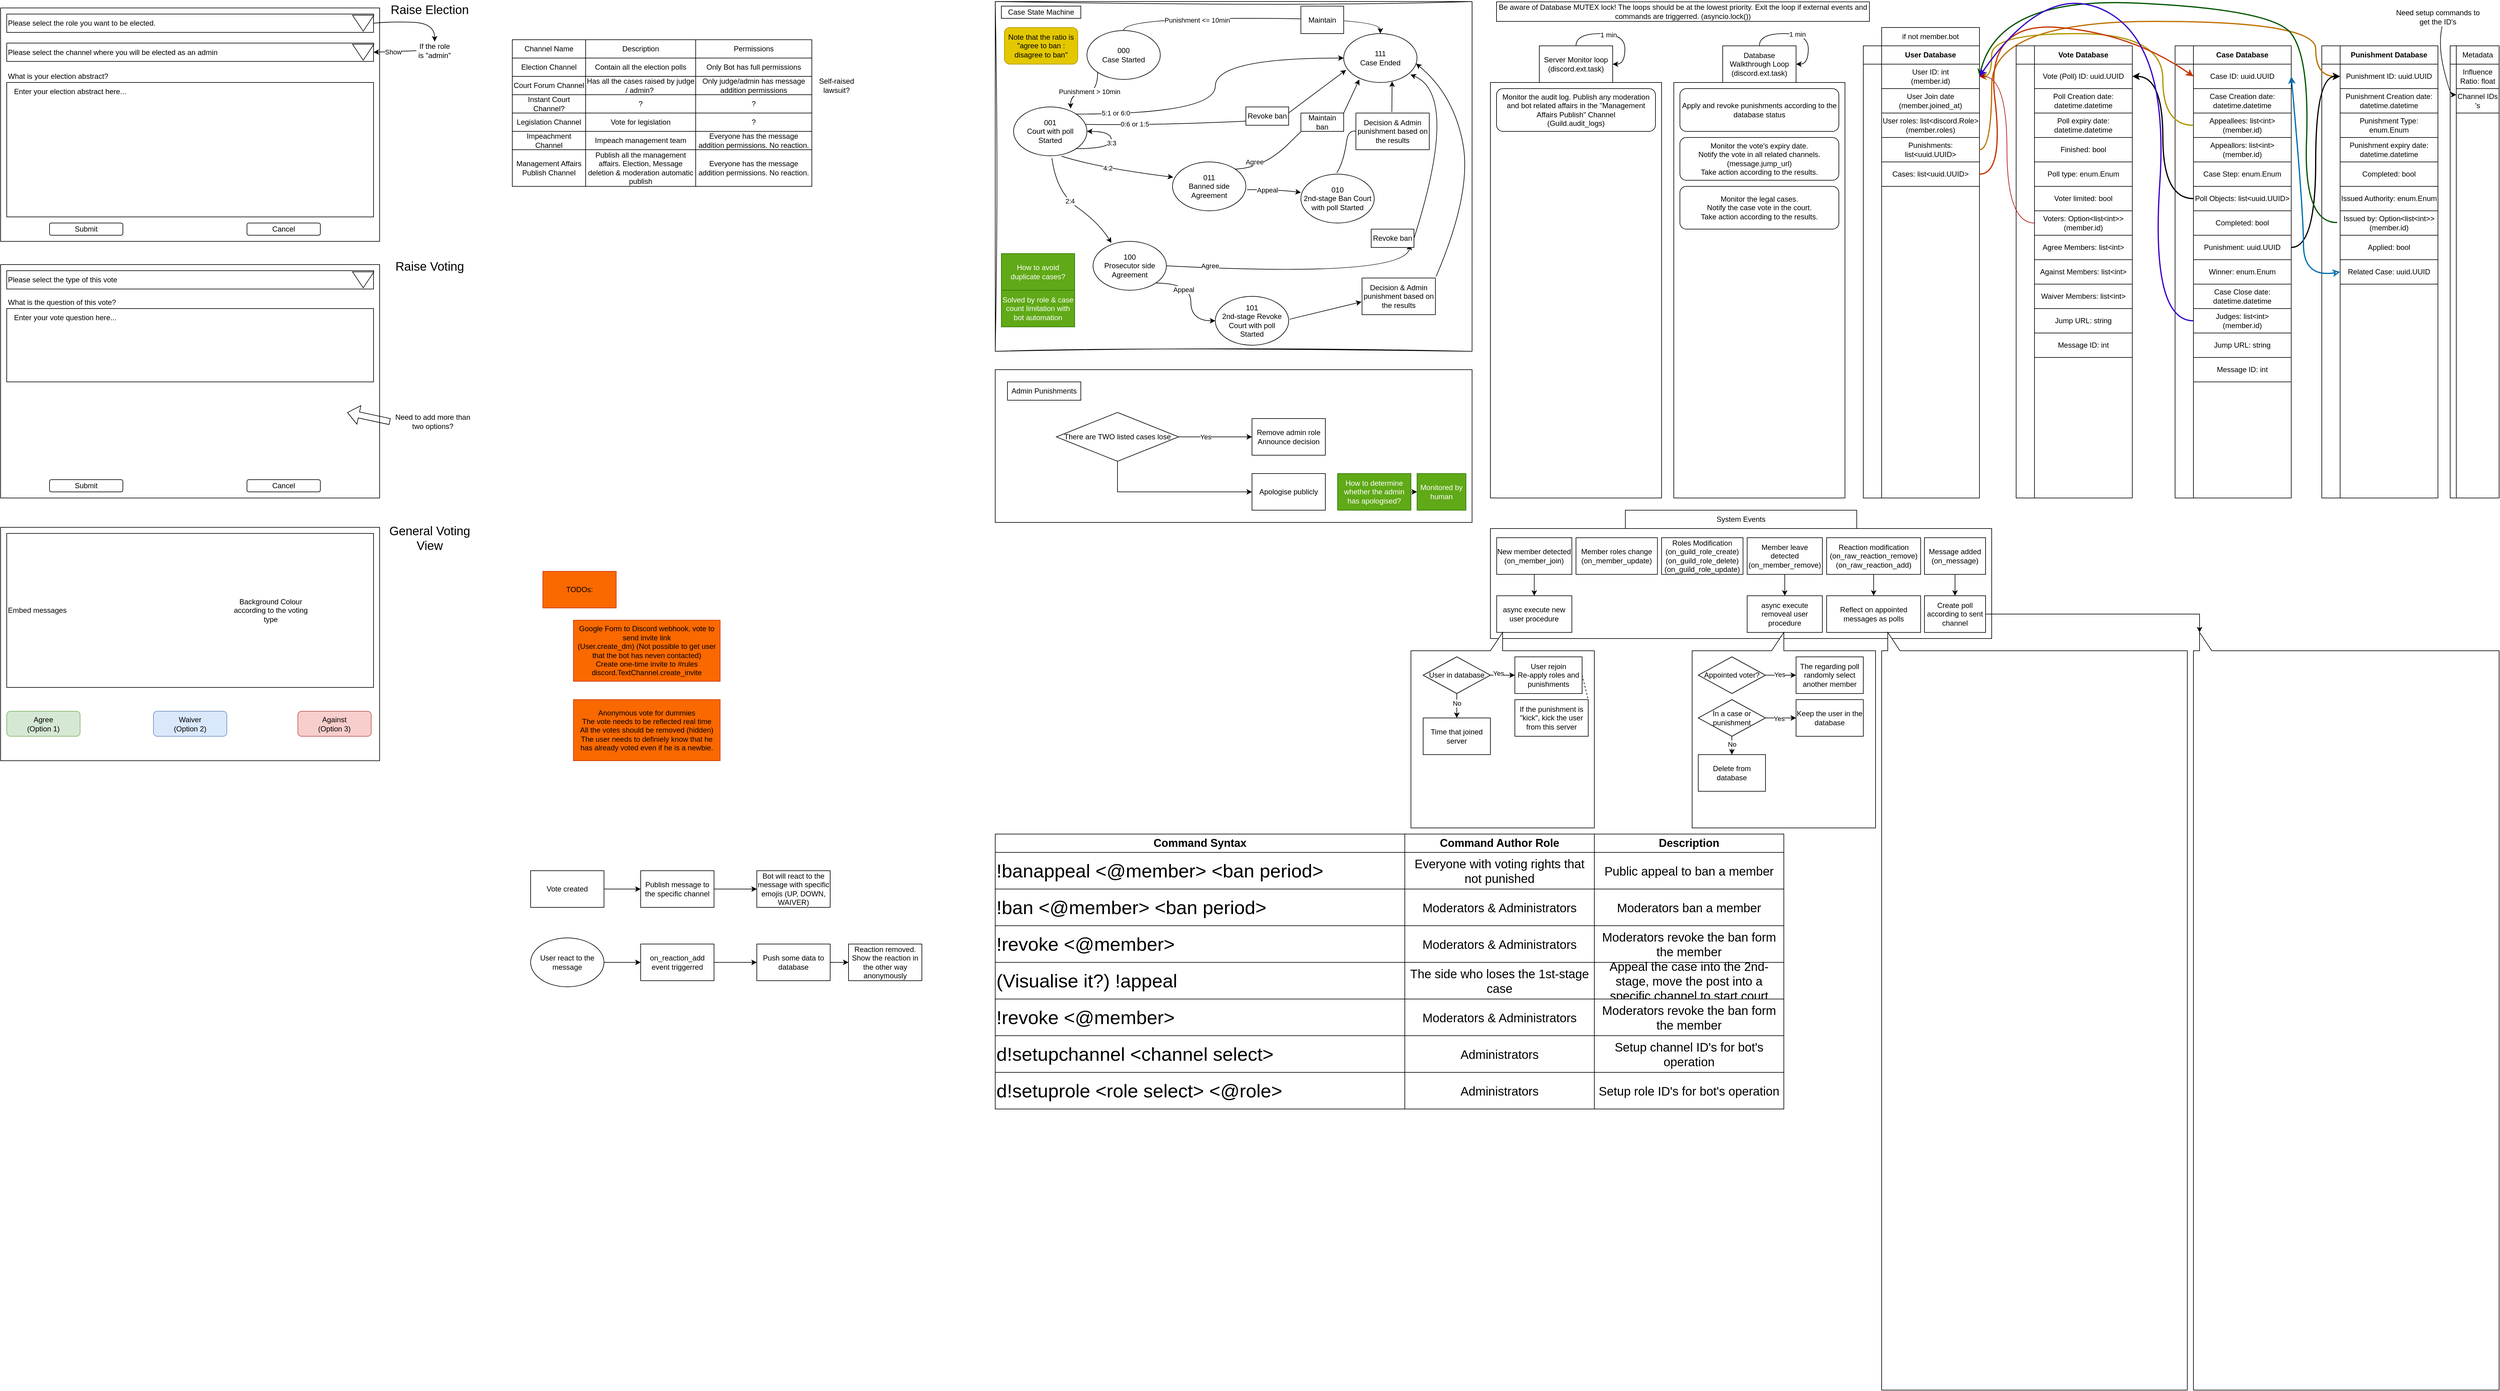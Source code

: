<mxfile version="22.0.3" type="device">
  <diagram name="Page-1" id="uLq_MlZxw3ZsoGOFZqPO">
    <mxGraphModel dx="4244" dy="1711" grid="1" gridSize="10" guides="1" tooltips="1" connect="1" arrows="1" fold="1" page="1" pageScale="1" pageWidth="827" pageHeight="1169" math="0" shadow="0">
      <root>
        <mxCell id="0" />
        <mxCell id="1" parent="0" />
        <mxCell id="YU63xsp-6MmmN9PyvZP0-16" value="" style="rounded=0;whiteSpace=wrap;html=1;" parent="1" vertex="1">
          <mxGeometry x="-810" y="610" width="780" height="250" as="geometry" />
        </mxCell>
        <mxCell id="CugVqRCdkoVX9YdtHMD1-129" value="" style="rounded=0;whiteSpace=wrap;html=1;glass=0;sketch=1;curveFitting=1;jiggle=2;" parent="1" vertex="1">
          <mxGeometry x="-810" y="7.5" width="780" height="572.5" as="geometry" />
        </mxCell>
        <mxCell id="CugVqRCdkoVX9YdtHMD1-11" value="" style="group" parent="1" vertex="1" connectable="0">
          <mxGeometry x="1360" y="80" width="190" height="740" as="geometry" />
        </mxCell>
        <mxCell id="CugVqRCdkoVX9YdtHMD1-12" value="" style="shape=internalStorage;whiteSpace=wrap;html=1;backgroundOutline=1;dx=30;dy=30;" parent="CugVqRCdkoVX9YdtHMD1-11" vertex="1">
          <mxGeometry width="190.0" height="740" as="geometry" />
        </mxCell>
        <mxCell id="CugVqRCdkoVX9YdtHMD1-13" value="&lt;b&gt;Punishment Database&lt;/b&gt;" style="rounded=0;whiteSpace=wrap;html=1;" parent="CugVqRCdkoVX9YdtHMD1-11" vertex="1">
          <mxGeometry x="30" width="160" height="30" as="geometry" />
        </mxCell>
        <mxCell id="CugVqRCdkoVX9YdtHMD1-14" value="Punishment Creation date: datetime.datetime" style="rounded=0;whiteSpace=wrap;html=1;" parent="CugVqRCdkoVX9YdtHMD1-11" vertex="1">
          <mxGeometry x="30" y="70" width="160" height="40" as="geometry" />
        </mxCell>
        <mxCell id="CugVqRCdkoVX9YdtHMD1-15" value="Punishment Type: enum.Enum" style="rounded=0;whiteSpace=wrap;html=1;" parent="CugVqRCdkoVX9YdtHMD1-11" vertex="1">
          <mxGeometry x="30" y="110" width="160" height="40" as="geometry" />
        </mxCell>
        <mxCell id="CugVqRCdkoVX9YdtHMD1-16" value="Punishment ID: uuid.UUID" style="rounded=0;whiteSpace=wrap;html=1;" parent="CugVqRCdkoVX9YdtHMD1-11" vertex="1">
          <mxGeometry x="30" y="30" width="160" height="40" as="geometry" />
        </mxCell>
        <mxCell id="CugVqRCdkoVX9YdtHMD1-17" value="Punishment expiry date: datetime.datetime" style="rounded=0;whiteSpace=wrap;html=1;" parent="CugVqRCdkoVX9YdtHMD1-11" vertex="1">
          <mxGeometry x="30" y="150" width="160" height="40" as="geometry" />
        </mxCell>
        <mxCell id="CugVqRCdkoVX9YdtHMD1-18" value="Completed: bool" style="rounded=0;whiteSpace=wrap;html=1;" parent="CugVqRCdkoVX9YdtHMD1-11" vertex="1">
          <mxGeometry x="30" y="190" width="160" height="40" as="geometry" />
        </mxCell>
        <mxCell id="YU63xsp-6MmmN9PyvZP0-4" value="Issued Authority: enum.Enum" style="rounded=0;whiteSpace=wrap;html=1;" parent="CugVqRCdkoVX9YdtHMD1-11" vertex="1">
          <mxGeometry x="30" y="230" width="160" height="40" as="geometry" />
        </mxCell>
        <mxCell id="YU63xsp-6MmmN9PyvZP0-5" value="Issued by: Option&amp;lt;list&amp;lt;int&amp;gt;&amp;gt;&lt;br&gt;(member.id)" style="rounded=0;whiteSpace=wrap;html=1;" parent="CugVqRCdkoVX9YdtHMD1-11" vertex="1">
          <mxGeometry x="30" y="270" width="160" height="40" as="geometry" />
        </mxCell>
        <mxCell id="-JbkQZ2zJmaDXcBbrkoS-2" value="Applied: bool" style="rounded=0;whiteSpace=wrap;html=1;" parent="CugVqRCdkoVX9YdtHMD1-11" vertex="1">
          <mxGeometry x="30" y="310" width="160" height="40" as="geometry" />
        </mxCell>
        <mxCell id="hUt7c7pbHUo2_pdm1PSN-19" value="Related Case: uuid.UUID" style="rounded=0;whiteSpace=wrap;html=1;" parent="CugVqRCdkoVX9YdtHMD1-11" vertex="1">
          <mxGeometry x="30" y="350" width="160" height="40" as="geometry" />
        </mxCell>
        <mxCell id="hgocp0C8wLDLiAGPXzZ_-30" value="" style="group;strokeWidth=2;" parent="1" vertex="1" connectable="0">
          <mxGeometry x="610" y="80" width="190" height="740" as="geometry" />
        </mxCell>
        <mxCell id="hgocp0C8wLDLiAGPXzZ_-3" value="" style="shape=internalStorage;whiteSpace=wrap;html=1;backgroundOutline=1;dx=30;dy=30;" parent="hgocp0C8wLDLiAGPXzZ_-30" vertex="1">
          <mxGeometry width="190.0" height="740" as="geometry" />
        </mxCell>
        <mxCell id="hgocp0C8wLDLiAGPXzZ_-28" value="&lt;b&gt;User Database&lt;/b&gt;" style="rounded=0;whiteSpace=wrap;html=1;" parent="hgocp0C8wLDLiAGPXzZ_-30" vertex="1">
          <mxGeometry x="30" width="160" height="30" as="geometry" />
        </mxCell>
        <mxCell id="hgocp0C8wLDLiAGPXzZ_-31" value="User Join date&lt;br&gt;(member.joined_at)" style="rounded=0;whiteSpace=wrap;html=1;" parent="hgocp0C8wLDLiAGPXzZ_-30" vertex="1">
          <mxGeometry x="30" y="70" width="160" height="40" as="geometry" />
        </mxCell>
        <mxCell id="hgocp0C8wLDLiAGPXzZ_-38" value="User roles: list&amp;lt;discord.Role&amp;gt;&lt;br&gt;(member.roles)" style="rounded=0;whiteSpace=wrap;html=1;" parent="hgocp0C8wLDLiAGPXzZ_-30" vertex="1">
          <mxGeometry x="30" y="110" width="160" height="40" as="geometry" />
        </mxCell>
        <mxCell id="CugVqRCdkoVX9YdtHMD1-29" value="Punishments: list&amp;lt;uuid.UUID&amp;gt;" style="rounded=0;whiteSpace=wrap;html=1;" parent="hgocp0C8wLDLiAGPXzZ_-30" vertex="1">
          <mxGeometry x="30" y="150" width="160" height="40" as="geometry" />
        </mxCell>
        <mxCell id="CugVqRCdkoVX9YdtHMD1-30" style="edgeStyle=orthogonalEdgeStyle;orthogonalLoop=1;jettySize=auto;html=1;exitX=1;exitY=0.5;exitDx=0;exitDy=0;curved=1;fillColor=#f0a30a;strokeColor=#BD7000;strokeWidth=2;" parent="hgocp0C8wLDLiAGPXzZ_-30" source="CugVqRCdkoVX9YdtHMD1-29" edge="1">
          <mxGeometry relative="1" as="geometry">
            <mxPoint x="780" y="50" as="targetPoint" />
            <Array as="points">
              <mxPoint x="210" y="170" />
              <mxPoint x="210" y="-40" />
              <mxPoint x="740" y="-40" />
              <mxPoint x="740" y="50" />
            </Array>
          </mxGeometry>
        </mxCell>
        <mxCell id="CugVqRCdkoVX9YdtHMD1-148" value="Cases: list&amp;lt;uuid.UUID&amp;gt;" style="rounded=0;whiteSpace=wrap;html=1;" parent="hgocp0C8wLDLiAGPXzZ_-30" vertex="1">
          <mxGeometry x="30" y="190" width="160" height="40" as="geometry" />
        </mxCell>
        <mxCell id="hgocp0C8wLDLiAGPXzZ_-12" value="" style="group" parent="1" vertex="1" connectable="0">
          <mxGeometry y="840" width="863.745" height="220" as="geometry" />
        </mxCell>
        <mxCell id="hgocp0C8wLDLiAGPXzZ_-10" value="" style="rounded=0;whiteSpace=wrap;html=1;" parent="hgocp0C8wLDLiAGPXzZ_-12" vertex="1">
          <mxGeometry y="30" width="820.0" height="180" as="geometry" />
        </mxCell>
        <mxCell id="hgocp0C8wLDLiAGPXzZ_-11" value="System Events" style="rounded=0;whiteSpace=wrap;html=1;" parent="hgocp0C8wLDLiAGPXzZ_-12" vertex="1">
          <mxGeometry x="220.769" width="378.462" height="30" as="geometry" />
        </mxCell>
        <mxCell id="hgocp0C8wLDLiAGPXzZ_-8" value="async execute new user procedure" style="rounded=0;whiteSpace=wrap;html=1;" parent="hgocp0C8wLDLiAGPXzZ_-12" vertex="1">
          <mxGeometry x="10.25" y="140" width="123.0" height="60" as="geometry" />
        </mxCell>
        <mxCell id="hgocp0C8wLDLiAGPXzZ_-7" value="New member detected&lt;br&gt;(on_member_join)" style="rounded=0;whiteSpace=wrap;html=1;" parent="hgocp0C8wLDLiAGPXzZ_-12" vertex="1">
          <mxGeometry x="10.25" y="45" width="123.0" height="60" as="geometry" />
        </mxCell>
        <mxCell id="hgocp0C8wLDLiAGPXzZ_-9" style="edgeStyle=orthogonalEdgeStyle;rounded=0;orthogonalLoop=1;jettySize=auto;html=1;exitX=0.5;exitY=1;exitDx=0;exitDy=0;entryX=0.5;entryY=0;entryDx=0;entryDy=0;" parent="hgocp0C8wLDLiAGPXzZ_-12" source="hgocp0C8wLDLiAGPXzZ_-7" target="hgocp0C8wLDLiAGPXzZ_-8" edge="1">
          <mxGeometry relative="1" as="geometry" />
        </mxCell>
        <mxCell id="hgocp0C8wLDLiAGPXzZ_-39" value="Member roles change&lt;br&gt;(on_member_update)" style="rounded=0;whiteSpace=wrap;html=1;" parent="hgocp0C8wLDLiAGPXzZ_-12" vertex="1">
          <mxGeometry x="140" y="45" width="133.25" height="60" as="geometry" />
        </mxCell>
        <mxCell id="hgocp0C8wLDLiAGPXzZ_-47" value="Roles Modification&lt;br&gt;(on_guild_role_create)&lt;br&gt;(on_guild_role_delete)&lt;br&gt;(on_guild_role_update)" style="rounded=0;whiteSpace=wrap;html=1;" parent="hgocp0C8wLDLiAGPXzZ_-12" vertex="1">
          <mxGeometry x="280" y="45" width="133.25" height="60" as="geometry" />
        </mxCell>
        <mxCell id="CugVqRCdkoVX9YdtHMD1-47" value="" style="edgeStyle=orthogonalEdgeStyle;rounded=0;orthogonalLoop=1;jettySize=auto;html=1;" parent="hgocp0C8wLDLiAGPXzZ_-12" source="CugVqRCdkoVX9YdtHMD1-45" target="CugVqRCdkoVX9YdtHMD1-46" edge="1">
          <mxGeometry relative="1" as="geometry" />
        </mxCell>
        <mxCell id="CugVqRCdkoVX9YdtHMD1-45" value="Member leave detected&lt;br&gt;(on_member_remove)" style="rounded=0;whiteSpace=wrap;html=1;" parent="hgocp0C8wLDLiAGPXzZ_-12" vertex="1">
          <mxGeometry x="420.0" y="45" width="123.0" height="60" as="geometry" />
        </mxCell>
        <mxCell id="CugVqRCdkoVX9YdtHMD1-46" value="async execute removeal user procedure" style="rounded=0;whiteSpace=wrap;html=1;" parent="hgocp0C8wLDLiAGPXzZ_-12" vertex="1">
          <mxGeometry x="420.0" y="140" width="123.0" height="60" as="geometry" />
        </mxCell>
        <mxCell id="CugVqRCdkoVX9YdtHMD1-133" value="" style="edgeStyle=orthogonalEdgeStyle;rounded=0;orthogonalLoop=1;jettySize=auto;html=1;" parent="hgocp0C8wLDLiAGPXzZ_-12" source="CugVqRCdkoVX9YdtHMD1-131" target="CugVqRCdkoVX9YdtHMD1-132" edge="1">
          <mxGeometry relative="1" as="geometry" />
        </mxCell>
        <mxCell id="CugVqRCdkoVX9YdtHMD1-131" value="Reaction modification&lt;br&gt;(on_raw_reaction_remove)&lt;br&gt;(on_raw_reaction_add)" style="rounded=0;whiteSpace=wrap;html=1;" parent="hgocp0C8wLDLiAGPXzZ_-12" vertex="1">
          <mxGeometry x="549.995" y="45" width="153.75" height="60" as="geometry" />
        </mxCell>
        <mxCell id="CugVqRCdkoVX9YdtHMD1-132" value="Reflect on appointed messages as polls" style="rounded=0;whiteSpace=wrap;html=1;" parent="hgocp0C8wLDLiAGPXzZ_-12" vertex="1">
          <mxGeometry x="549.995" y="140" width="153.75" height="60" as="geometry" />
        </mxCell>
        <mxCell id="YU63xsp-6MmmN9PyvZP0-24" style="edgeStyle=orthogonalEdgeStyle;rounded=0;orthogonalLoop=1;jettySize=auto;html=1;exitX=0.5;exitY=1;exitDx=0;exitDy=0;entryX=0.5;entryY=0;entryDx=0;entryDy=0;" parent="hgocp0C8wLDLiAGPXzZ_-12" source="YU63xsp-6MmmN9PyvZP0-21" target="YU63xsp-6MmmN9PyvZP0-22" edge="1">
          <mxGeometry relative="1" as="geometry" />
        </mxCell>
        <mxCell id="YU63xsp-6MmmN9PyvZP0-21" value="Message added&lt;br&gt;(on_message)" style="rounded=0;whiteSpace=wrap;html=1;" parent="hgocp0C8wLDLiAGPXzZ_-12" vertex="1">
          <mxGeometry x="710" y="45" width="100" height="60" as="geometry" />
        </mxCell>
        <mxCell id="YU63xsp-6MmmN9PyvZP0-22" value="Create poll according to sent channel" style="rounded=0;whiteSpace=wrap;html=1;" parent="hgocp0C8wLDLiAGPXzZ_-12" vertex="1">
          <mxGeometry x="710" y="140" width="100" height="60" as="geometry" />
        </mxCell>
        <mxCell id="hgocp0C8wLDLiAGPXzZ_-20" value="" style="shape=callout;whiteSpace=wrap;html=1;perimeter=calloutPerimeter;position2=0.5;rotation=-180;" parent="1" vertex="1">
          <mxGeometry x="-130" y="1040" width="300" height="320" as="geometry" />
        </mxCell>
        <mxCell id="hgocp0C8wLDLiAGPXzZ_-14" value="" style="group" parent="1" vertex="1" connectable="0">
          <mxGeometry x="300" y="80" width="280" height="740" as="geometry" />
        </mxCell>
        <mxCell id="hgocp0C8wLDLiAGPXzZ_-2" value="Database Walkthrough Loop&lt;br&gt;(discord.ext.task)" style="rounded=0;whiteSpace=wrap;html=1;" parent="hgocp0C8wLDLiAGPXzZ_-14" vertex="1">
          <mxGeometry x="80" width="120" height="60" as="geometry" />
        </mxCell>
        <mxCell id="hgocp0C8wLDLiAGPXzZ_-6" value="" style="rounded=0;whiteSpace=wrap;html=1;" parent="hgocp0C8wLDLiAGPXzZ_-14" vertex="1">
          <mxGeometry y="60" width="280" height="680" as="geometry" />
        </mxCell>
        <mxCell id="CugVqRCdkoVX9YdtHMD1-40" style="edgeStyle=orthogonalEdgeStyle;orthogonalLoop=1;jettySize=auto;html=1;exitX=0.5;exitY=0;exitDx=0;exitDy=0;entryX=1;entryY=0.5;entryDx=0;entryDy=0;curved=1;" parent="hgocp0C8wLDLiAGPXzZ_-14" source="hgocp0C8wLDLiAGPXzZ_-2" target="hgocp0C8wLDLiAGPXzZ_-2" edge="1">
          <mxGeometry relative="1" as="geometry" />
        </mxCell>
        <mxCell id="CugVqRCdkoVX9YdtHMD1-41" value="1 min" style="edgeLabel;html=1;align=center;verticalAlign=middle;resizable=0;points=[];" parent="CugVqRCdkoVX9YdtHMD1-40" vertex="1" connectable="0">
          <mxGeometry x="-0.041" y="-1" relative="1" as="geometry">
            <mxPoint as="offset" />
          </mxGeometry>
        </mxCell>
        <mxCell id="-JbkQZ2zJmaDXcBbrkoS-1" value="Apply and revoke punishments according to the database status" style="rounded=1;whiteSpace=wrap;html=1;" parent="hgocp0C8wLDLiAGPXzZ_-14" vertex="1">
          <mxGeometry x="10" y="70" width="260" height="70" as="geometry" />
        </mxCell>
        <mxCell id="-JbkQZ2zJmaDXcBbrkoS-3" value="Monitor the vote&#39;s expiry date.&lt;br&gt;Notify the vote in all related channels. (message.&lt;em class=&quot;property&quot;&gt;&lt;/em&gt;&lt;span class=&quot;sig-name descname&quot;&gt;jump_url)&lt;/span&gt;&lt;a title=&quot;Permalink to this definition&quot; href=&quot;https://discordpy.readthedocs.io/en/latest/api.html#discord.Message.jump_url&quot; class=&quot;headerlink&quot;&gt;&lt;/a&gt;&lt;br&gt;Take action according to the results." style="rounded=1;whiteSpace=wrap;html=1;" parent="hgocp0C8wLDLiAGPXzZ_-14" vertex="1">
          <mxGeometry x="10" y="150" width="260" height="70" as="geometry" />
        </mxCell>
        <mxCell id="-JbkQZ2zJmaDXcBbrkoS-4" value="Monitor the legal cases.&lt;br&gt;Notify the case vote in the court.&lt;br&gt;Take action according to the results." style="rounded=1;whiteSpace=wrap;html=1;" parent="hgocp0C8wLDLiAGPXzZ_-14" vertex="1">
          <mxGeometry x="10" y="230" width="260" height="70" as="geometry" />
        </mxCell>
        <mxCell id="hgocp0C8wLDLiAGPXzZ_-13" value="" style="group" parent="1" vertex="1" connectable="0">
          <mxGeometry y="80" width="280" height="740" as="geometry" />
        </mxCell>
        <mxCell id="hgocp0C8wLDLiAGPXzZ_-1" value="Server Monitor loop&lt;br&gt;(discord.ext.task)" style="rounded=0;whiteSpace=wrap;html=1;" parent="hgocp0C8wLDLiAGPXzZ_-13" vertex="1">
          <mxGeometry x="80" width="120" height="60" as="geometry" />
        </mxCell>
        <mxCell id="hgocp0C8wLDLiAGPXzZ_-5" value="" style="rounded=0;whiteSpace=wrap;html=1;" parent="hgocp0C8wLDLiAGPXzZ_-13" vertex="1">
          <mxGeometry y="60" width="280" height="680" as="geometry" />
        </mxCell>
        <mxCell id="CugVqRCdkoVX9YdtHMD1-38" style="edgeStyle=orthogonalEdgeStyle;orthogonalLoop=1;jettySize=auto;html=1;exitX=0.5;exitY=0;exitDx=0;exitDy=0;entryX=1;entryY=0.5;entryDx=0;entryDy=0;curved=1;" parent="hgocp0C8wLDLiAGPXzZ_-13" source="hgocp0C8wLDLiAGPXzZ_-1" target="hgocp0C8wLDLiAGPXzZ_-1" edge="1">
          <mxGeometry relative="1" as="geometry" />
        </mxCell>
        <mxCell id="CugVqRCdkoVX9YdtHMD1-39" value="1 min" style="edgeLabel;html=1;align=center;verticalAlign=middle;resizable=0;points=[];" parent="CugVqRCdkoVX9YdtHMD1-38" vertex="1" connectable="0">
          <mxGeometry x="-0.146" y="-2" relative="1" as="geometry">
            <mxPoint as="offset" />
          </mxGeometry>
        </mxCell>
        <mxCell id="-JbkQZ2zJmaDXcBbrkoS-9" value="Monitor the audit log. Publish any moderation and bot related affairs in the &quot;Management Affairs Publish&quot; Channel&lt;br&gt;(Guild.&lt;em class=&quot;property&quot;&gt;&lt;/em&gt;audit_logs)&lt;span class=&quot;sig-paren&quot;&gt;&lt;/span&gt;" style="rounded=1;whiteSpace=wrap;html=1;" parent="hgocp0C8wLDLiAGPXzZ_-13" vertex="1">
          <mxGeometry x="10" y="70" width="260" height="70" as="geometry" />
        </mxCell>
        <mxCell id="hgocp0C8wLDLiAGPXzZ_-23" value="" style="edgeStyle=orthogonalEdgeStyle;rounded=0;orthogonalLoop=1;jettySize=auto;html=1;" parent="1" source="hgocp0C8wLDLiAGPXzZ_-21" target="hgocp0C8wLDLiAGPXzZ_-22" edge="1">
          <mxGeometry relative="1" as="geometry" />
        </mxCell>
        <mxCell id="hgocp0C8wLDLiAGPXzZ_-24" value="No" style="edgeLabel;html=1;align=center;verticalAlign=middle;resizable=0;points=[];" parent="hgocp0C8wLDLiAGPXzZ_-23" vertex="1" connectable="0">
          <mxGeometry x="-0.2" relative="1" as="geometry">
            <mxPoint as="offset" />
          </mxGeometry>
        </mxCell>
        <mxCell id="hgocp0C8wLDLiAGPXzZ_-26" value="" style="edgeStyle=orthogonalEdgeStyle;rounded=0;orthogonalLoop=1;jettySize=auto;html=1;" parent="1" source="hgocp0C8wLDLiAGPXzZ_-21" target="hgocp0C8wLDLiAGPXzZ_-25" edge="1">
          <mxGeometry relative="1" as="geometry" />
        </mxCell>
        <mxCell id="hgocp0C8wLDLiAGPXzZ_-27" value="Yes" style="edgeLabel;html=1;align=center;verticalAlign=middle;resizable=0;points=[];" parent="hgocp0C8wLDLiAGPXzZ_-26" vertex="1" connectable="0">
          <mxGeometry x="-0.379" y="3" relative="1" as="geometry">
            <mxPoint as="offset" />
          </mxGeometry>
        </mxCell>
        <mxCell id="hgocp0C8wLDLiAGPXzZ_-21" value="User in database" style="rhombus;whiteSpace=wrap;html=1;" parent="1" vertex="1">
          <mxGeometry x="-110" y="1080" width="110" height="60" as="geometry" />
        </mxCell>
        <mxCell id="hgocp0C8wLDLiAGPXzZ_-22" value="Time that joined server" style="rounded=0;whiteSpace=wrap;html=1;" parent="1" vertex="1">
          <mxGeometry x="-110" y="1180" width="110" height="60" as="geometry" />
        </mxCell>
        <mxCell id="hgocp0C8wLDLiAGPXzZ_-25" value="User rejoin&lt;br&gt;Re-apply roles and punishments" style="rounded=0;whiteSpace=wrap;html=1;" parent="1" vertex="1">
          <mxGeometry x="40" y="1080" width="110" height="60" as="geometry" />
        </mxCell>
        <mxCell id="hgocp0C8wLDLiAGPXzZ_-29" value="User ID: int&lt;br&gt;(member.id)" style="rounded=0;whiteSpace=wrap;html=1;" parent="1" vertex="1">
          <mxGeometry x="640" y="110" width="160" height="40" as="geometry" />
        </mxCell>
        <mxCell id="hgocp0C8wLDLiAGPXzZ_-32" value="if not member.bot" style="rounded=0;whiteSpace=wrap;html=1;" parent="1" vertex="1">
          <mxGeometry x="640" y="50" width="160" height="30" as="geometry" />
        </mxCell>
        <mxCell id="hgocp0C8wLDLiAGPXzZ_-53" value="" style="group" parent="1" vertex="1" connectable="0">
          <mxGeometry x="860" y="80" width="190" height="740" as="geometry" />
        </mxCell>
        <mxCell id="hgocp0C8wLDLiAGPXzZ_-54" value="" style="shape=internalStorage;whiteSpace=wrap;html=1;backgroundOutline=1;dx=30;dy=30;" parent="hgocp0C8wLDLiAGPXzZ_-53" vertex="1">
          <mxGeometry width="190.0" height="740" as="geometry" />
        </mxCell>
        <mxCell id="hgocp0C8wLDLiAGPXzZ_-55" value="&lt;b&gt;Vote Database&lt;/b&gt;" style="rounded=0;whiteSpace=wrap;html=1;" parent="hgocp0C8wLDLiAGPXzZ_-53" vertex="1">
          <mxGeometry x="30" width="160" height="30" as="geometry" />
        </mxCell>
        <mxCell id="hgocp0C8wLDLiAGPXzZ_-56" value="Poll Creation date: datetime.datetime" style="rounded=0;whiteSpace=wrap;html=1;" parent="hgocp0C8wLDLiAGPXzZ_-53" vertex="1">
          <mxGeometry x="30" y="70" width="160" height="40" as="geometry" />
        </mxCell>
        <mxCell id="hgocp0C8wLDLiAGPXzZ_-57" value="Poll expiry date: datetime.datetime" style="rounded=0;whiteSpace=wrap;html=1;" parent="hgocp0C8wLDLiAGPXzZ_-53" vertex="1">
          <mxGeometry x="30" y="110" width="160" height="40" as="geometry" />
        </mxCell>
        <mxCell id="hgocp0C8wLDLiAGPXzZ_-58" value="Vote (Poll) ID: uuid.UUID" style="rounded=0;whiteSpace=wrap;html=1;" parent="hgocp0C8wLDLiAGPXzZ_-53" vertex="1">
          <mxGeometry x="30" y="30" width="160" height="40" as="geometry" />
        </mxCell>
        <mxCell id="hgocp0C8wLDLiAGPXzZ_-65" value="Finished: bool" style="rounded=0;whiteSpace=wrap;html=1;" parent="hgocp0C8wLDLiAGPXzZ_-53" vertex="1">
          <mxGeometry x="30" y="150" width="160" height="40" as="geometry" />
        </mxCell>
        <mxCell id="hgocp0C8wLDLiAGPXzZ_-66" value="Poll type: enum.Enum" style="rounded=0;whiteSpace=wrap;html=1;" parent="hgocp0C8wLDLiAGPXzZ_-53" vertex="1">
          <mxGeometry x="30" y="190" width="160" height="40" as="geometry" />
        </mxCell>
        <mxCell id="CugVqRCdkoVX9YdtHMD1-42" value="Voter limited: bool" style="rounded=0;whiteSpace=wrap;html=1;" parent="hgocp0C8wLDLiAGPXzZ_-53" vertex="1">
          <mxGeometry x="30" y="230" width="160" height="40" as="geometry" />
        </mxCell>
        <mxCell id="CugVqRCdkoVX9YdtHMD1-43" value="Voters: Option&amp;lt;list&amp;lt;int&amp;gt;&amp;gt;&lt;br&gt;(member.id)" style="rounded=0;whiteSpace=wrap;html=1;" parent="hgocp0C8wLDLiAGPXzZ_-53" vertex="1">
          <mxGeometry x="30" y="270" width="160" height="40" as="geometry" />
        </mxCell>
        <mxCell id="-JbkQZ2zJmaDXcBbrkoS-5" value="Agree Members: list&amp;lt;int&amp;gt;" style="rounded=0;whiteSpace=wrap;html=1;" parent="hgocp0C8wLDLiAGPXzZ_-53" vertex="1">
          <mxGeometry x="30" y="310" width="160" height="40" as="geometry" />
        </mxCell>
        <mxCell id="-JbkQZ2zJmaDXcBbrkoS-6" value="Against Members: list&amp;lt;int&amp;gt;" style="rounded=0;whiteSpace=wrap;html=1;" parent="hgocp0C8wLDLiAGPXzZ_-53" vertex="1">
          <mxGeometry x="30" y="350" width="160" height="40" as="geometry" />
        </mxCell>
        <mxCell id="-JbkQZ2zJmaDXcBbrkoS-12" value="Waiver Members: list&amp;lt;int&amp;gt;" style="rounded=0;whiteSpace=wrap;html=1;" parent="hgocp0C8wLDLiAGPXzZ_-53" vertex="1">
          <mxGeometry x="30" y="390" width="160" height="40" as="geometry" />
        </mxCell>
        <mxCell id="BigOB-g6q4JyU_0KOPlr-13" value="Jump URL: string" style="rounded=0;whiteSpace=wrap;html=1;" parent="hgocp0C8wLDLiAGPXzZ_-53" vertex="1">
          <mxGeometry x="30" y="430" width="160" height="40" as="geometry" />
        </mxCell>
        <mxCell id="hUt7c7pbHUo2_pdm1PSN-16" value="Message ID: int" style="rounded=0;whiteSpace=wrap;html=1;" parent="hgocp0C8wLDLiAGPXzZ_-53" vertex="1">
          <mxGeometry x="30" y="470" width="160" height="40" as="geometry" />
        </mxCell>
        <mxCell id="CugVqRCdkoVX9YdtHMD1-1" value="" style="group" parent="1" vertex="1" connectable="0">
          <mxGeometry x="1120" y="80" width="190" height="740" as="geometry" />
        </mxCell>
        <mxCell id="CugVqRCdkoVX9YdtHMD1-2" value="" style="shape=internalStorage;whiteSpace=wrap;html=1;backgroundOutline=1;dx=30;dy=30;" parent="CugVqRCdkoVX9YdtHMD1-1" vertex="1">
          <mxGeometry width="190.0" height="740" as="geometry" />
        </mxCell>
        <mxCell id="CugVqRCdkoVX9YdtHMD1-3" value="&lt;b&gt;Case Database&lt;/b&gt;" style="rounded=0;whiteSpace=wrap;html=1;" parent="CugVqRCdkoVX9YdtHMD1-1" vertex="1">
          <mxGeometry x="30" width="160" height="30" as="geometry" />
        </mxCell>
        <mxCell id="CugVqRCdkoVX9YdtHMD1-4" value="Case Creation date: datetime.datetime" style="rounded=0;whiteSpace=wrap;html=1;" parent="CugVqRCdkoVX9YdtHMD1-1" vertex="1">
          <mxGeometry x="30" y="70" width="160" height="40" as="geometry" />
        </mxCell>
        <mxCell id="CugVqRCdkoVX9YdtHMD1-5" value="Case Step: enum.Enum" style="rounded=0;whiteSpace=wrap;html=1;" parent="CugVqRCdkoVX9YdtHMD1-1" vertex="1">
          <mxGeometry x="30" y="190" width="160" height="40" as="geometry" />
        </mxCell>
        <mxCell id="CugVqRCdkoVX9YdtHMD1-6" value="Case ID: uuid.UUID" style="rounded=0;whiteSpace=wrap;html=1;" parent="CugVqRCdkoVX9YdtHMD1-1" vertex="1">
          <mxGeometry x="30" y="30" width="160" height="40" as="geometry" />
        </mxCell>
        <mxCell id="CugVqRCdkoVX9YdtHMD1-7" value="Poll Objects: list&amp;lt;uuid.UUID&amp;gt;" style="rounded=0;whiteSpace=wrap;html=1;" parent="CugVqRCdkoVX9YdtHMD1-1" vertex="1">
          <mxGeometry x="30" y="230" width="160" height="40" as="geometry" />
        </mxCell>
        <mxCell id="CugVqRCdkoVX9YdtHMD1-8" value="Completed: bool" style="rounded=0;whiteSpace=wrap;html=1;" parent="CugVqRCdkoVX9YdtHMD1-1" vertex="1">
          <mxGeometry x="30" y="270" width="160" height="40" as="geometry" />
        </mxCell>
        <mxCell id="CugVqRCdkoVX9YdtHMD1-27" value="Punishment: uuid.UUID" style="rounded=0;whiteSpace=wrap;html=1;" parent="CugVqRCdkoVX9YdtHMD1-1" vertex="1">
          <mxGeometry x="30" y="310" width="160" height="40" as="geometry" />
        </mxCell>
        <mxCell id="CugVqRCdkoVX9YdtHMD1-31" value="Appeallees: list&amp;lt;int&amp;gt;&lt;br&gt;(member.id)" style="rounded=0;whiteSpace=wrap;html=1;" parent="CugVqRCdkoVX9YdtHMD1-1" vertex="1">
          <mxGeometry x="30" y="110" width="160" height="40" as="geometry" />
        </mxCell>
        <mxCell id="CugVqRCdkoVX9YdtHMD1-34" value="Appeallors: list&amp;lt;int&amp;gt;&lt;br&gt;(member.id)" style="rounded=0;whiteSpace=wrap;html=1;" parent="CugVqRCdkoVX9YdtHMD1-1" vertex="1">
          <mxGeometry x="30" y="150" width="160" height="40" as="geometry" />
        </mxCell>
        <mxCell id="YU63xsp-6MmmN9PyvZP0-3" value="Winner: enum.Enum" style="rounded=0;whiteSpace=wrap;html=1;" parent="CugVqRCdkoVX9YdtHMD1-1" vertex="1">
          <mxGeometry x="30" y="350" width="160" height="40" as="geometry" />
        </mxCell>
        <mxCell id="YU63xsp-6MmmN9PyvZP0-7" value="Case Close date: datetime.datetime" style="rounded=0;whiteSpace=wrap;html=1;" parent="CugVqRCdkoVX9YdtHMD1-1" vertex="1">
          <mxGeometry x="30" y="390" width="160" height="40" as="geometry" />
        </mxCell>
        <mxCell id="38umOZy2QEPfSnPI1kEB-10" value="Judges: list&amp;lt;int&amp;gt;&lt;br&gt;(member.id)" style="rounded=0;whiteSpace=wrap;html=1;" parent="CugVqRCdkoVX9YdtHMD1-1" vertex="1">
          <mxGeometry x="30" y="430" width="160" height="40" as="geometry" />
        </mxCell>
        <mxCell id="hUt7c7pbHUo2_pdm1PSN-17" value="Message ID: int" style="rounded=0;whiteSpace=wrap;html=1;" parent="CugVqRCdkoVX9YdtHMD1-1" vertex="1">
          <mxGeometry x="30" y="510" width="160" height="40" as="geometry" />
        </mxCell>
        <mxCell id="hUt7c7pbHUo2_pdm1PSN-18" value="Jump URL: string" style="rounded=0;whiteSpace=wrap;html=1;" parent="CugVqRCdkoVX9YdtHMD1-1" vertex="1">
          <mxGeometry x="30" y="470" width="160" height="40" as="geometry" />
        </mxCell>
        <mxCell id="CugVqRCdkoVX9YdtHMD1-72" style="edgeStyle=orthogonalEdgeStyle;orthogonalLoop=1;jettySize=auto;html=1;exitX=0.5;exitY=0;exitDx=0;exitDy=0;entryX=0.5;entryY=0;entryDx=0;entryDy=0;curved=1;" parent="1" source="CugVqRCdkoVX9YdtHMD1-9" target="CugVqRCdkoVX9YdtHMD1-69" edge="1">
          <mxGeometry relative="1" as="geometry" />
        </mxCell>
        <mxCell id="CugVqRCdkoVX9YdtHMD1-73" value="Punishment &amp;lt;= 10min" style="edgeLabel;html=1;align=center;verticalAlign=middle;resizable=0;points=[];" parent="CugVqRCdkoVX9YdtHMD1-72" vertex="1" connectable="0">
          <mxGeometry x="-0.099" relative="1" as="geometry">
            <mxPoint x="-70" y="3" as="offset" />
          </mxGeometry>
        </mxCell>
        <mxCell id="CugVqRCdkoVX9YdtHMD1-9" value="000&lt;br&gt;Case Started" style="ellipse;whiteSpace=wrap;html=1;" parent="1" vertex="1">
          <mxGeometry x="-660" y="55" width="120" height="80" as="geometry" />
        </mxCell>
        <mxCell id="CugVqRCdkoVX9YdtHMD1-10" style="edgeStyle=orthogonalEdgeStyle;orthogonalLoop=1;jettySize=auto;html=1;exitX=0;exitY=0.5;exitDx=0;exitDy=0;entryX=1;entryY=0.5;entryDx=0;entryDy=0;curved=1;strokeWidth=2;" parent="1" source="CugVqRCdkoVX9YdtHMD1-7" target="hgocp0C8wLDLiAGPXzZ_-58" edge="1">
          <mxGeometry relative="1" as="geometry" />
        </mxCell>
        <mxCell id="CugVqRCdkoVX9YdtHMD1-28" style="edgeStyle=orthogonalEdgeStyle;orthogonalLoop=1;jettySize=auto;html=1;exitX=1;exitY=0.5;exitDx=0;exitDy=0;entryX=0;entryY=0.5;entryDx=0;entryDy=0;curved=1;strokeWidth=2;" parent="1" source="CugVqRCdkoVX9YdtHMD1-27" target="CugVqRCdkoVX9YdtHMD1-16" edge="1">
          <mxGeometry relative="1" as="geometry" />
        </mxCell>
        <mxCell id="CugVqRCdkoVX9YdtHMD1-32" style="edgeStyle=orthogonalEdgeStyle;orthogonalLoop=1;jettySize=auto;html=1;exitX=0;exitY=0.5;exitDx=0;exitDy=0;entryX=1;entryY=0.5;entryDx=0;entryDy=0;curved=1;fillColor=#e3c800;strokeColor=#B09500;strokeWidth=2;" parent="1" source="CugVqRCdkoVX9YdtHMD1-31" target="hgocp0C8wLDLiAGPXzZ_-29" edge="1">
          <mxGeometry relative="1" as="geometry">
            <Array as="points">
              <mxPoint x="1100" y="210" />
              <mxPoint x="1100" y="60" />
              <mxPoint x="820" y="60" />
              <mxPoint x="820" y="130" />
            </Array>
          </mxGeometry>
        </mxCell>
        <mxCell id="CugVqRCdkoVX9YdtHMD1-35" value="Case State Machine" style="rounded=0;whiteSpace=wrap;html=1;" parent="1" vertex="1">
          <mxGeometry x="-800" y="15" width="130" height="20" as="geometry" />
        </mxCell>
        <mxCell id="CugVqRCdkoVX9YdtHMD1-75" style="edgeStyle=orthogonalEdgeStyle;orthogonalLoop=1;jettySize=auto;html=1;exitX=1;exitY=0;exitDx=0;exitDy=0;entryX=0;entryY=0.5;entryDx=0;entryDy=0;curved=1;" parent="1" source="CugVqRCdkoVX9YdtHMD1-37" target="CugVqRCdkoVX9YdtHMD1-69" edge="1">
          <mxGeometry relative="1" as="geometry">
            <Array as="points">
              <mxPoint x="-450" y="192" />
              <mxPoint x="-450" y="100" />
            </Array>
          </mxGeometry>
        </mxCell>
        <mxCell id="CugVqRCdkoVX9YdtHMD1-76" value="5:1 or 6:0" style="edgeLabel;html=1;align=center;verticalAlign=middle;resizable=0;points=[];" parent="CugVqRCdkoVX9YdtHMD1-75" vertex="1" connectable="0">
          <mxGeometry x="-0.758" y="2" relative="1" as="geometry">
            <mxPoint as="offset" />
          </mxGeometry>
        </mxCell>
        <mxCell id="CugVqRCdkoVX9YdtHMD1-37" value="001&lt;br&gt;Court with poll Started" style="ellipse;whiteSpace=wrap;html=1;" parent="1" vertex="1">
          <mxGeometry x="-780" y="180" width="120" height="80" as="geometry" />
        </mxCell>
        <mxCell id="CugVqRCdkoVX9YdtHMD1-44" style="edgeStyle=orthogonalEdgeStyle;orthogonalLoop=1;jettySize=auto;html=1;exitX=0;exitY=0.5;exitDx=0;exitDy=0;entryX=1;entryY=0.5;entryDx=0;entryDy=0;curved=1;fillColor=#e51400;strokeColor=#B20000;" parent="1" source="CugVqRCdkoVX9YdtHMD1-43" target="hgocp0C8wLDLiAGPXzZ_-29" edge="1">
          <mxGeometry relative="1" as="geometry" />
        </mxCell>
        <mxCell id="CugVqRCdkoVX9YdtHMD1-48" value="" style="shape=callout;whiteSpace=wrap;html=1;perimeter=calloutPerimeter;position2=0.5;rotation=-180;" parent="1" vertex="1">
          <mxGeometry x="330" y="1040" width="300" height="320" as="geometry" />
        </mxCell>
        <mxCell id="CugVqRCdkoVX9YdtHMD1-60" value="" style="edgeStyle=orthogonalEdgeStyle;rounded=0;orthogonalLoop=1;jettySize=auto;html=1;" parent="1" source="CugVqRCdkoVX9YdtHMD1-55" target="CugVqRCdkoVX9YdtHMD1-59" edge="1">
          <mxGeometry relative="1" as="geometry" />
        </mxCell>
        <mxCell id="CugVqRCdkoVX9YdtHMD1-61" value="Yes" style="edgeLabel;html=1;align=center;verticalAlign=middle;resizable=0;points=[];" parent="CugVqRCdkoVX9YdtHMD1-60" vertex="1" connectable="0">
          <mxGeometry x="-0.097" y="1" relative="1" as="geometry">
            <mxPoint as="offset" />
          </mxGeometry>
        </mxCell>
        <mxCell id="CugVqRCdkoVX9YdtHMD1-55" value="Appointed voter?" style="rhombus;whiteSpace=wrap;html=1;" parent="1" vertex="1">
          <mxGeometry x="340" y="1080" width="110" height="60" as="geometry" />
        </mxCell>
        <mxCell id="CugVqRCdkoVX9YdtHMD1-59" value="The regarding poll randomly select another member" style="rounded=0;whiteSpace=wrap;html=1;" parent="1" vertex="1">
          <mxGeometry x="500" y="1080" width="110" height="60" as="geometry" />
        </mxCell>
        <mxCell id="CugVqRCdkoVX9YdtHMD1-65" value="" style="edgeStyle=orthogonalEdgeStyle;rounded=0;orthogonalLoop=1;jettySize=auto;html=1;" parent="1" source="CugVqRCdkoVX9YdtHMD1-62" target="CugVqRCdkoVX9YdtHMD1-64" edge="1">
          <mxGeometry relative="1" as="geometry" />
        </mxCell>
        <mxCell id="CugVqRCdkoVX9YdtHMD1-68" value="Yes" style="edgeLabel;html=1;align=center;verticalAlign=middle;resizable=0;points=[];" parent="CugVqRCdkoVX9YdtHMD1-65" vertex="1" connectable="0">
          <mxGeometry x="-0.116" y="-1" relative="1" as="geometry">
            <mxPoint as="offset" />
          </mxGeometry>
        </mxCell>
        <mxCell id="CugVqRCdkoVX9YdtHMD1-66" value="" style="edgeStyle=orthogonalEdgeStyle;rounded=0;orthogonalLoop=1;jettySize=auto;html=1;" parent="1" source="CugVqRCdkoVX9YdtHMD1-62" target="CugVqRCdkoVX9YdtHMD1-63" edge="1">
          <mxGeometry relative="1" as="geometry" />
        </mxCell>
        <mxCell id="CugVqRCdkoVX9YdtHMD1-67" value="No" style="edgeLabel;html=1;align=center;verticalAlign=middle;resizable=0;points=[];" parent="CugVqRCdkoVX9YdtHMD1-66" vertex="1" connectable="0">
          <mxGeometry x="0.322" relative="1" as="geometry">
            <mxPoint as="offset" />
          </mxGeometry>
        </mxCell>
        <mxCell id="CugVqRCdkoVX9YdtHMD1-62" value="In a case or&lt;br&gt;punishment" style="rhombus;whiteSpace=wrap;html=1;" parent="1" vertex="1">
          <mxGeometry x="340" y="1150" width="110" height="60" as="geometry" />
        </mxCell>
        <mxCell id="CugVqRCdkoVX9YdtHMD1-63" value="Delete from database" style="rounded=0;whiteSpace=wrap;html=1;" parent="1" vertex="1">
          <mxGeometry x="340" y="1240" width="110" height="60" as="geometry" />
        </mxCell>
        <mxCell id="CugVqRCdkoVX9YdtHMD1-64" value="Keep the user in the database" style="rounded=0;whiteSpace=wrap;html=1;" parent="1" vertex="1">
          <mxGeometry x="500" y="1150" width="110" height="60" as="geometry" />
        </mxCell>
        <mxCell id="CugVqRCdkoVX9YdtHMD1-69" value="111&lt;br&gt;Case Ended" style="ellipse;whiteSpace=wrap;html=1;" parent="1" vertex="1">
          <mxGeometry x="-240" y="60" width="120" height="80" as="geometry" />
        </mxCell>
        <mxCell id="CugVqRCdkoVX9YdtHMD1-70" style="edgeStyle=orthogonalEdgeStyle;orthogonalLoop=1;jettySize=auto;html=1;exitX=0;exitY=1;exitDx=0;exitDy=0;entryX=0.777;entryY=0.033;entryDx=0;entryDy=0;entryPerimeter=0;curved=1;" parent="1" source="CugVqRCdkoVX9YdtHMD1-9" target="CugVqRCdkoVX9YdtHMD1-37" edge="1">
          <mxGeometry relative="1" as="geometry" />
        </mxCell>
        <mxCell id="CugVqRCdkoVX9YdtHMD1-71" value="Punishment &amp;gt; 10min" style="edgeLabel;html=1;align=center;verticalAlign=middle;resizable=0;points=[];" parent="CugVqRCdkoVX9YdtHMD1-70" vertex="1" connectable="0">
          <mxGeometry x="-0.078" y="-3" relative="1" as="geometry">
            <mxPoint as="offset" />
          </mxGeometry>
        </mxCell>
        <mxCell id="CugVqRCdkoVX9YdtHMD1-74" value="Maintain" style="rounded=0;whiteSpace=wrap;html=1;" parent="1" vertex="1">
          <mxGeometry x="-310" y="15" width="70" height="45" as="geometry" />
        </mxCell>
        <mxCell id="CugVqRCdkoVX9YdtHMD1-78" style="edgeStyle=orthogonalEdgeStyle;orthogonalLoop=1;jettySize=auto;html=1;exitX=1;exitY=1;exitDx=0;exitDy=0;entryX=1;entryY=0.5;entryDx=0;entryDy=0;curved=1;" parent="1" source="CugVqRCdkoVX9YdtHMD1-37" target="CugVqRCdkoVX9YdtHMD1-37" edge="1">
          <mxGeometry relative="1" as="geometry">
            <Array as="points">
              <mxPoint x="-620" y="248" />
              <mxPoint x="-620" y="220" />
            </Array>
          </mxGeometry>
        </mxCell>
        <mxCell id="CugVqRCdkoVX9YdtHMD1-79" value="3:3" style="edgeLabel;html=1;align=center;verticalAlign=middle;resizable=0;points=[];" parent="CugVqRCdkoVX9YdtHMD1-78" vertex="1" connectable="0">
          <mxGeometry x="0.063" relative="1" as="geometry">
            <mxPoint as="offset" />
          </mxGeometry>
        </mxCell>
        <mxCell id="CugVqRCdkoVX9YdtHMD1-80" value="011&lt;br&gt;Banned side Agreement" style="ellipse;whiteSpace=wrap;html=1;" parent="1" vertex="1">
          <mxGeometry x="-520" y="270" width="120" height="80" as="geometry" />
        </mxCell>
        <mxCell id="CugVqRCdkoVX9YdtHMD1-83" value="" style="curved=1;endArrow=classic;html=1;rounded=0;exitX=0.98;exitY=0.358;exitDx=0;exitDy=0;exitPerimeter=0;entryX=0.033;entryY=0.743;entryDx=0;entryDy=0;entryPerimeter=0;" parent="1" source="CugVqRCdkoVX9YdtHMD1-85" target="CugVqRCdkoVX9YdtHMD1-69" edge="1">
          <mxGeometry width="50" height="50" relative="1" as="geometry">
            <mxPoint x="-490" y="270" as="sourcePoint" />
            <mxPoint x="-440" y="220" as="targetPoint" />
            <Array as="points" />
          </mxGeometry>
        </mxCell>
        <mxCell id="CugVqRCdkoVX9YdtHMD1-86" value="" style="curved=1;endArrow=classic;html=1;rounded=0;exitX=0.98;exitY=0.358;exitDx=0;exitDy=0;exitPerimeter=0;entryX=0.033;entryY=0.743;entryDx=0;entryDy=0;entryPerimeter=0;" parent="1" source="CugVqRCdkoVX9YdtHMD1-37" target="CugVqRCdkoVX9YdtHMD1-85" edge="1">
          <mxGeometry width="50" height="50" relative="1" as="geometry">
            <mxPoint x="-662" y="209" as="sourcePoint" />
            <mxPoint x="-236" y="119" as="targetPoint" />
            <Array as="points">
              <mxPoint x="-560" y="210" />
              <mxPoint x="-320" y="200" />
            </Array>
          </mxGeometry>
        </mxCell>
        <mxCell id="CugVqRCdkoVX9YdtHMD1-87" value="0:6 or 1:5" style="edgeLabel;html=1;align=center;verticalAlign=middle;resizable=0;points=[];" parent="CugVqRCdkoVX9YdtHMD1-86" vertex="1" connectable="0">
          <mxGeometry x="-0.62" y="2" relative="1" as="geometry">
            <mxPoint as="offset" />
          </mxGeometry>
        </mxCell>
        <mxCell id="CugVqRCdkoVX9YdtHMD1-85" value="Revoke ban" style="rounded=0;whiteSpace=wrap;html=1;" parent="1" vertex="1">
          <mxGeometry x="-400" y="180" width="70" height="30" as="geometry" />
        </mxCell>
        <mxCell id="CugVqRCdkoVX9YdtHMD1-94" value="" style="curved=1;endArrow=classic;html=1;rounded=0;entryX=0.01;entryY=0.313;entryDx=0;entryDy=0;entryPerimeter=0;exitX=0.653;exitY=1.008;exitDx=0;exitDy=0;exitPerimeter=0;" parent="1" source="CugVqRCdkoVX9YdtHMD1-37" target="CugVqRCdkoVX9YdtHMD1-80" edge="1">
          <mxGeometry width="50" height="50" relative="1" as="geometry">
            <mxPoint x="-680" y="330" as="sourcePoint" />
            <mxPoint x="-630" y="280" as="targetPoint" />
            <Array as="points">
              <mxPoint x="-640" y="280" />
            </Array>
          </mxGeometry>
        </mxCell>
        <mxCell id="CugVqRCdkoVX9YdtHMD1-95" value="4:2" style="edgeLabel;html=1;align=center;verticalAlign=middle;resizable=0;points=[];" parent="CugVqRCdkoVX9YdtHMD1-94" vertex="1" connectable="0">
          <mxGeometry x="-0.16" y="2" relative="1" as="geometry">
            <mxPoint as="offset" />
          </mxGeometry>
        </mxCell>
        <mxCell id="CugVqRCdkoVX9YdtHMD1-96" value="Note that the ratio is &quot;agree to ban : disagree to ban&quot;" style="rounded=1;whiteSpace=wrap;html=1;fillColor=#e3c800;fontColor=#000000;strokeColor=#B09500;" parent="1" vertex="1">
          <mxGeometry x="-795" y="50" width="120" height="60" as="geometry" />
        </mxCell>
        <mxCell id="CugVqRCdkoVX9YdtHMD1-99" value="010&lt;br&gt;2nd-stage Ban Court with poll Started" style="ellipse;whiteSpace=wrap;html=1;" parent="1" vertex="1">
          <mxGeometry x="-310" y="290" width="120" height="80" as="geometry" />
        </mxCell>
        <mxCell id="CugVqRCdkoVX9YdtHMD1-100" value="" style="curved=1;endArrow=classic;html=1;rounded=0;entryX=0;entryY=0.375;entryDx=0;entryDy=0;entryPerimeter=0;exitX=1.017;exitY=0.568;exitDx=0;exitDy=0;exitPerimeter=0;" parent="1" source="CugVqRCdkoVX9YdtHMD1-80" target="CugVqRCdkoVX9YdtHMD1-99" edge="1">
          <mxGeometry width="50" height="50" relative="1" as="geometry">
            <mxPoint x="-390" y="360" as="sourcePoint" />
            <mxPoint x="-340" y="310" as="targetPoint" />
            <Array as="points">
              <mxPoint x="-350" y="315" />
            </Array>
          </mxGeometry>
        </mxCell>
        <mxCell id="CugVqRCdkoVX9YdtHMD1-101" value="Appeal" style="edgeLabel;html=1;align=center;verticalAlign=middle;resizable=0;points=[];" parent="CugVqRCdkoVX9YdtHMD1-100" vertex="1" connectable="0">
          <mxGeometry x="-0.711" relative="1" as="geometry">
            <mxPoint x="20" as="offset" />
          </mxGeometry>
        </mxCell>
        <mxCell id="CugVqRCdkoVX9YdtHMD1-102" value="" style="curved=1;endArrow=classic;html=1;rounded=0;entryX=0.66;entryY=0.978;entryDx=0;entryDy=0;entryPerimeter=0;exitX=0.49;exitY=-0.027;exitDx=0;exitDy=0;exitPerimeter=0;" parent="1" source="CugVqRCdkoVX9YdtHMD1-104" target="CugVqRCdkoVX9YdtHMD1-69" edge="1">
          <mxGeometry width="50" height="50" relative="1" as="geometry">
            <mxPoint x="-250" y="250" as="sourcePoint" />
            <mxPoint x="-200" y="200" as="targetPoint" />
            <Array as="points" />
          </mxGeometry>
        </mxCell>
        <mxCell id="CugVqRCdkoVX9YdtHMD1-105" value="" style="curved=1;endArrow=classic;html=1;rounded=0;entryX=0.34;entryY=0.973;entryDx=0;entryDy=0;entryPerimeter=0;exitX=0.49;exitY=-0.027;exitDx=0;exitDy=0;exitPerimeter=0;" parent="1" source="CugVqRCdkoVX9YdtHMD1-99" target="CugVqRCdkoVX9YdtHMD1-104" edge="1">
          <mxGeometry width="50" height="50" relative="1" as="geometry">
            <mxPoint x="-251" y="288" as="sourcePoint" />
            <mxPoint x="-199" y="138" as="targetPoint" />
            <Array as="points">
              <mxPoint x="-240" y="270" />
              <mxPoint x="-230" y="200" />
            </Array>
          </mxGeometry>
        </mxCell>
        <mxCell id="CugVqRCdkoVX9YdtHMD1-104" value="Decision &amp;amp; Admin punishment based on the results" style="rounded=0;whiteSpace=wrap;html=1;" parent="1" vertex="1">
          <mxGeometry x="-220" y="190" width="120" height="60" as="geometry" />
        </mxCell>
        <mxCell id="CugVqRCdkoVX9YdtHMD1-106" value="" style="curved=1;endArrow=classic;html=1;rounded=0;entryX=0.213;entryY=0.938;entryDx=0;entryDy=0;entryPerimeter=0;exitX=1;exitY=0;exitDx=0;exitDy=0;" parent="1" source="CugVqRCdkoVX9YdtHMD1-77" target="CugVqRCdkoVX9YdtHMD1-69" edge="1">
          <mxGeometry width="50" height="50" relative="1" as="geometry">
            <mxPoint x="-370" y="270" as="sourcePoint" />
            <mxPoint x="-320" y="220" as="targetPoint" />
            <Array as="points" />
          </mxGeometry>
        </mxCell>
        <mxCell id="CugVqRCdkoVX9YdtHMD1-108" value="" style="curved=1;endArrow=classic;html=1;rounded=0;entryX=0.213;entryY=0.938;entryDx=0;entryDy=0;entryPerimeter=0;exitX=1;exitY=0;exitDx=0;exitDy=0;" parent="1" source="CugVqRCdkoVX9YdtHMD1-80" target="CugVqRCdkoVX9YdtHMD1-77" edge="1">
          <mxGeometry width="50" height="50" relative="1" as="geometry">
            <mxPoint x="-418" y="282" as="sourcePoint" />
            <mxPoint x="-214" y="135" as="targetPoint" />
            <Array as="points">
              <mxPoint x="-370" y="280" />
              <mxPoint x="-290" y="200" />
            </Array>
          </mxGeometry>
        </mxCell>
        <mxCell id="CugVqRCdkoVX9YdtHMD1-109" value="Agree" style="edgeLabel;html=1;align=center;verticalAlign=middle;resizable=0;points=[];" parent="CugVqRCdkoVX9YdtHMD1-108" vertex="1" connectable="0">
          <mxGeometry x="-0.824" y="3" relative="1" as="geometry">
            <mxPoint x="15" y="-8" as="offset" />
          </mxGeometry>
        </mxCell>
        <mxCell id="CugVqRCdkoVX9YdtHMD1-77" value="Maintain ban" style="rounded=0;whiteSpace=wrap;html=1;" parent="1" vertex="1">
          <mxGeometry x="-310" y="190" width="70" height="30" as="geometry" />
        </mxCell>
        <mxCell id="CugVqRCdkoVX9YdtHMD1-123" style="edgeStyle=orthogonalEdgeStyle;orthogonalLoop=1;jettySize=auto;html=1;exitX=1;exitY=1;exitDx=0;exitDy=0;entryX=0;entryY=0.5;entryDx=0;entryDy=0;curved=1;" parent="1" source="CugVqRCdkoVX9YdtHMD1-110" target="CugVqRCdkoVX9YdtHMD1-122" edge="1">
          <mxGeometry relative="1" as="geometry" />
        </mxCell>
        <mxCell id="CugVqRCdkoVX9YdtHMD1-124" value="Appeal" style="edgeLabel;html=1;align=center;verticalAlign=middle;resizable=0;points=[];" parent="CugVqRCdkoVX9YdtHMD1-123" vertex="1" connectable="0">
          <mxGeometry x="-0.428" y="-10" relative="1" as="geometry">
            <mxPoint as="offset" />
          </mxGeometry>
        </mxCell>
        <mxCell id="CugVqRCdkoVX9YdtHMD1-110" value="100&lt;br&gt;Prosecutor side Agreement" style="ellipse;whiteSpace=wrap;html=1;" parent="1" vertex="1">
          <mxGeometry x="-650" y="400" width="120" height="80" as="geometry" />
        </mxCell>
        <mxCell id="CugVqRCdkoVX9YdtHMD1-111" value="" style="curved=1;endArrow=classic;html=1;rounded=0;entryX=0.25;entryY=0.033;entryDx=0;entryDy=0;entryPerimeter=0;exitX=0.523;exitY=1.048;exitDx=0;exitDy=0;exitPerimeter=0;" parent="1" source="CugVqRCdkoVX9YdtHMD1-37" target="CugVqRCdkoVX9YdtHMD1-110" edge="1">
          <mxGeometry width="50" height="50" relative="1" as="geometry">
            <mxPoint x="-730" y="380" as="sourcePoint" />
            <mxPoint x="-680" y="330" as="targetPoint" />
            <Array as="points">
              <mxPoint x="-710" y="320" />
              <mxPoint x="-640" y="370" />
            </Array>
          </mxGeometry>
        </mxCell>
        <mxCell id="CugVqRCdkoVX9YdtHMD1-112" value="2:4" style="edgeLabel;html=1;align=center;verticalAlign=middle;resizable=0;points=[];" parent="CugVqRCdkoVX9YdtHMD1-111" vertex="1" connectable="0">
          <mxGeometry x="-0.09" y="2" relative="1" as="geometry">
            <mxPoint as="offset" />
          </mxGeometry>
        </mxCell>
        <mxCell id="CugVqRCdkoVX9YdtHMD1-113" value="" style="curved=1;endArrow=classic;html=1;rounded=0;entryX=0.91;entryY=0.838;entryDx=0;entryDy=0;entryPerimeter=0;exitX=1;exitY=0.5;exitDx=0;exitDy=0;" parent="1" source="CugVqRCdkoVX9YdtHMD1-117" target="CugVqRCdkoVX9YdtHMD1-69" edge="1">
          <mxGeometry width="50" height="50" relative="1" as="geometry">
            <mxPoint x="-410" y="450" as="sourcePoint" />
            <mxPoint x="-360" y="400" as="targetPoint" />
            <Array as="points">
              <mxPoint x="-50" y="160" />
            </Array>
          </mxGeometry>
        </mxCell>
        <mxCell id="CugVqRCdkoVX9YdtHMD1-120" value="" style="curved=1;endArrow=classic;html=1;rounded=0;entryX=0.91;entryY=0.838;entryDx=0;entryDy=0;entryPerimeter=0;exitX=1;exitY=0.5;exitDx=0;exitDy=0;" parent="1" source="CugVqRCdkoVX9YdtHMD1-110" target="CugVqRCdkoVX9YdtHMD1-117" edge="1">
          <mxGeometry width="50" height="50" relative="1" as="geometry">
            <mxPoint x="-530" y="440" as="sourcePoint" />
            <mxPoint x="-131" y="127" as="targetPoint" />
            <Array as="points">
              <mxPoint x="-140" y="460" />
            </Array>
          </mxGeometry>
        </mxCell>
        <mxCell id="CugVqRCdkoVX9YdtHMD1-121" value="Agree" style="edgeLabel;html=1;align=center;verticalAlign=middle;resizable=0;points=[];" parent="CugVqRCdkoVX9YdtHMD1-120" vertex="1" connectable="0">
          <mxGeometry x="-0.918" y="1" relative="1" as="geometry">
            <mxPoint x="52" as="offset" />
          </mxGeometry>
        </mxCell>
        <mxCell id="CugVqRCdkoVX9YdtHMD1-117" value="Revoke ban" style="rounded=0;whiteSpace=wrap;html=1;" parent="1" vertex="1">
          <mxGeometry x="-195" y="380" width="70" height="30" as="geometry" />
        </mxCell>
        <mxCell id="CugVqRCdkoVX9YdtHMD1-122" value="101&lt;br&gt;2nd-stage Revoke Court with poll Started" style="ellipse;whiteSpace=wrap;html=1;" parent="1" vertex="1">
          <mxGeometry x="-450" y="490" width="120" height="80" as="geometry" />
        </mxCell>
        <mxCell id="CugVqRCdkoVX9YdtHMD1-125" value="Decision &amp;amp; Admin punishment based on the results" style="rounded=0;whiteSpace=wrap;html=1;" parent="1" vertex="1">
          <mxGeometry x="-210" y="460" width="120" height="60" as="geometry" />
        </mxCell>
        <mxCell id="CugVqRCdkoVX9YdtHMD1-127" value="" style="endArrow=classic;html=1;rounded=0;entryX=-0.007;entryY=0.65;entryDx=0;entryDy=0;entryPerimeter=0;exitX=1.013;exitY=0.468;exitDx=0;exitDy=0;exitPerimeter=0;" parent="1" source="CugVqRCdkoVX9YdtHMD1-122" target="CugVqRCdkoVX9YdtHMD1-125" edge="1">
          <mxGeometry width="50" height="50" relative="1" as="geometry">
            <mxPoint x="-300" y="550" as="sourcePoint" />
            <mxPoint x="-250" y="500" as="targetPoint" />
          </mxGeometry>
        </mxCell>
        <mxCell id="CugVqRCdkoVX9YdtHMD1-128" value="" style="curved=1;endArrow=classic;html=1;rounded=0;entryX=0.987;entryY=0.613;entryDx=0;entryDy=0;entryPerimeter=0;exitX=1.01;exitY=-0.043;exitDx=0;exitDy=0;exitPerimeter=0;" parent="1" source="CugVqRCdkoVX9YdtHMD1-125" target="CugVqRCdkoVX9YdtHMD1-69" edge="1">
          <mxGeometry width="50" height="50" relative="1" as="geometry">
            <mxPoint x="-80" y="370" as="sourcePoint" />
            <mxPoint x="-30" y="320" as="targetPoint" />
            <Array as="points">
              <mxPoint x="-30" y="320" />
              <mxPoint x="-60" y="160" />
            </Array>
          </mxGeometry>
        </mxCell>
        <mxCell id="CugVqRCdkoVX9YdtHMD1-130" value="Admin Punishments" style="rounded=0;whiteSpace=wrap;html=1;" parent="1" vertex="1">
          <mxGeometry x="-790" y="630" width="120" height="30" as="geometry" />
        </mxCell>
        <mxCell id="CugVqRCdkoVX9YdtHMD1-134" value="" style="shape=callout;whiteSpace=wrap;html=1;perimeter=calloutPerimeter;position2=0.98;rotation=-180;base=20;size=30;position=0.94;" parent="1" vertex="1">
          <mxGeometry x="640" y="1040" width="500" height="1240" as="geometry" />
        </mxCell>
        <mxCell id="CugVqRCdkoVX9YdtHMD1-135" value="Command Syntax" style="rounded=0;whiteSpace=wrap;html=1;fontStyle=1;fontSize=18;" parent="1" vertex="1">
          <mxGeometry x="-810" y="1370" width="670" height="30" as="geometry" />
        </mxCell>
        <mxCell id="CugVqRCdkoVX9YdtHMD1-136" value="&lt;font style=&quot;font-size: 31px;&quot;&gt;!banappeal &amp;lt;@member&amp;gt; &amp;lt;ban period&amp;gt;&lt;/font&gt;" style="rounded=0;whiteSpace=wrap;html=1;align=left;" parent="1" vertex="1">
          <mxGeometry x="-810" y="1400" width="670" height="60" as="geometry" />
        </mxCell>
        <mxCell id="CugVqRCdkoVX9YdtHMD1-137" value="Command Author Role" style="rounded=0;whiteSpace=wrap;html=1;fontStyle=1;fontSize=18;" parent="1" vertex="1">
          <mxGeometry x="-140" y="1370" width="310" height="30" as="geometry" />
        </mxCell>
        <mxCell id="CugVqRCdkoVX9YdtHMD1-138" value="Everyone with voting rights that not punished" style="rounded=0;whiteSpace=wrap;html=1;align=center;fontSize=20;" parent="1" vertex="1">
          <mxGeometry x="-140" y="1400" width="310" height="60" as="geometry" />
        </mxCell>
        <mxCell id="CugVqRCdkoVX9YdtHMD1-139" value="&lt;font style=&quot;font-size: 31px;&quot;&gt;!ban &amp;lt;@member&amp;gt; &amp;lt;ban period&amp;gt;&lt;/font&gt;" style="rounded=0;whiteSpace=wrap;html=1;align=left;" parent="1" vertex="1">
          <mxGeometry x="-810" y="1460" width="670" height="60" as="geometry" />
        </mxCell>
        <mxCell id="CugVqRCdkoVX9YdtHMD1-140" value="Moderators &amp;amp; Administrators" style="rounded=0;whiteSpace=wrap;html=1;align=center;fontSize=20;" parent="1" vertex="1">
          <mxGeometry x="-140" y="1460" width="310" height="60" as="geometry" />
        </mxCell>
        <mxCell id="CugVqRCdkoVX9YdtHMD1-141" value="&lt;span style=&quot;font-size: 31px;&quot;&gt;!revoke &amp;lt;@member&amp;gt;&lt;/span&gt;" style="rounded=0;whiteSpace=wrap;html=1;align=left;" parent="1" vertex="1">
          <mxGeometry x="-810" y="1520" width="670" height="60" as="geometry" />
        </mxCell>
        <mxCell id="CugVqRCdkoVX9YdtHMD1-142" value="Moderators &amp;amp; Administrators" style="rounded=0;whiteSpace=wrap;html=1;align=center;fontSize=20;" parent="1" vertex="1">
          <mxGeometry x="-140" y="1520" width="310" height="60" as="geometry" />
        </mxCell>
        <mxCell id="CugVqRCdkoVX9YdtHMD1-143" value="Description" style="rounded=0;whiteSpace=wrap;html=1;fontStyle=1;fontSize=18;" parent="1" vertex="1">
          <mxGeometry x="170" y="1370" width="310" height="30" as="geometry" />
        </mxCell>
        <mxCell id="CugVqRCdkoVX9YdtHMD1-144" value="Public appeal to ban a member" style="rounded=0;whiteSpace=wrap;html=1;align=center;fontSize=20;" parent="1" vertex="1">
          <mxGeometry x="170" y="1400" width="310" height="60" as="geometry" />
        </mxCell>
        <mxCell id="CugVqRCdkoVX9YdtHMD1-145" value="Moderators ban a member" style="rounded=0;whiteSpace=wrap;html=1;align=center;fontSize=20;" parent="1" vertex="1">
          <mxGeometry x="170" y="1460" width="310" height="60" as="geometry" />
        </mxCell>
        <mxCell id="CugVqRCdkoVX9YdtHMD1-146" value="Moderators revoke the ban form the member" style="rounded=0;whiteSpace=wrap;html=1;align=center;fontSize=20;" parent="1" vertex="1">
          <mxGeometry x="170" y="1520" width="310" height="60" as="geometry" />
        </mxCell>
        <mxCell id="CugVqRCdkoVX9YdtHMD1-147" value="How to avoid duplicate cases?" style="rounded=0;whiteSpace=wrap;html=1;fillColor=#60a917;fontColor=#ffffff;strokeColor=#2D7600;" parent="1" vertex="1">
          <mxGeometry x="-800" y="420" width="120" height="60" as="geometry" />
        </mxCell>
        <mxCell id="CugVqRCdkoVX9YdtHMD1-149" value="" style="curved=1;endArrow=classic;html=1;rounded=0;entryX=0;entryY=0.5;entryDx=0;entryDy=0;exitX=1;exitY=0.5;exitDx=0;exitDy=0;fillColor=#fa6800;strokeColor=#C73500;strokeWidth=2;" parent="1" source="CugVqRCdkoVX9YdtHMD1-148" target="CugVqRCdkoVX9YdtHMD1-6" edge="1">
          <mxGeometry width="50" height="50" relative="1" as="geometry">
            <mxPoint x="810" y="340" as="sourcePoint" />
            <mxPoint x="860" y="290" as="targetPoint" />
            <Array as="points">
              <mxPoint x="840" y="290" />
              <mxPoint x="810" y="40" />
              <mxPoint x="1050" y="60" />
            </Array>
          </mxGeometry>
        </mxCell>
        <mxCell id="CugVqRCdkoVX9YdtHMD1-151" value="&lt;span style=&quot;font-size: 31px;&quot;&gt;(Visualise it?) !appeal&lt;/span&gt;" style="rounded=0;whiteSpace=wrap;html=1;align=left;" parent="1" vertex="1">
          <mxGeometry x="-810" y="1580" width="670" height="60" as="geometry" />
        </mxCell>
        <mxCell id="CugVqRCdkoVX9YdtHMD1-152" value="The side who loses the 1st-stage case" style="rounded=0;whiteSpace=wrap;html=1;align=center;fontSize=20;" parent="1" vertex="1">
          <mxGeometry x="-140" y="1580" width="310" height="60" as="geometry" />
        </mxCell>
        <mxCell id="CugVqRCdkoVX9YdtHMD1-153" value="Appeal the case into the 2nd-stage, move the post into a specific channel to start court" style="rounded=0;whiteSpace=wrap;html=1;align=center;fontSize=20;" parent="1" vertex="1">
          <mxGeometry x="170" y="1580" width="310" height="60" as="geometry" />
        </mxCell>
        <mxCell id="CugVqRCdkoVX9YdtHMD1-154" value="&lt;span style=&quot;font-size: 31px;&quot;&gt;!revoke &amp;lt;@member&amp;gt;&lt;/span&gt;" style="rounded=0;whiteSpace=wrap;html=1;align=left;" parent="1" vertex="1">
          <mxGeometry x="-810" y="1640" width="670" height="60" as="geometry" />
        </mxCell>
        <mxCell id="CugVqRCdkoVX9YdtHMD1-155" value="Moderators &amp;amp; Administrators" style="rounded=0;whiteSpace=wrap;html=1;align=center;fontSize=20;" parent="1" vertex="1">
          <mxGeometry x="-140" y="1640" width="310" height="60" as="geometry" />
        </mxCell>
        <mxCell id="CugVqRCdkoVX9YdtHMD1-156" value="Moderators revoke the ban form the member" style="rounded=0;whiteSpace=wrap;html=1;align=center;fontSize=20;" parent="1" vertex="1">
          <mxGeometry x="170" y="1640" width="310" height="60" as="geometry" />
        </mxCell>
        <mxCell id="YU63xsp-6MmmN9PyvZP0-1" value="Solved by role &amp;amp; case count limitation with bot automation" style="rounded=0;whiteSpace=wrap;html=1;fillColor=#60a917;fontColor=#ffffff;strokeColor=#2D7600;" parent="1" vertex="1">
          <mxGeometry x="-800" y="480" width="120" height="60" as="geometry" />
        </mxCell>
        <mxCell id="YU63xsp-6MmmN9PyvZP0-2" value="Be aware of Database MUTEX lock! The loops should be at the lowest priority. Exit the loop if external events and commands are triggerred. (asyncio.lock())" style="rounded=0;whiteSpace=wrap;html=1;" parent="1" vertex="1">
          <mxGeometry x="10" y="8" width="610" height="32" as="geometry" />
        </mxCell>
        <mxCell id="YU63xsp-6MmmN9PyvZP0-6" value="" style="curved=1;endArrow=classic;html=1;rounded=0;exitX=-0.031;exitY=0.479;exitDx=0;exitDy=0;exitPerimeter=0;entryX=1;entryY=0.5;entryDx=0;entryDy=0;strokeWidth=2;fillColor=#008a00;strokeColor=#005700;" parent="1" source="YU63xsp-6MmmN9PyvZP0-5" target="hgocp0C8wLDLiAGPXzZ_-29" edge="1">
          <mxGeometry width="50" height="50" relative="1" as="geometry">
            <mxPoint x="1310" y="90" as="sourcePoint" />
            <mxPoint x="1010" y="40" as="targetPoint" />
            <Array as="points">
              <mxPoint x="1330" y="370" />
              <mxPoint x="1340" y="100" />
              <mxPoint x="1280" y="20" />
              <mxPoint x="830" />
            </Array>
          </mxGeometry>
        </mxCell>
        <mxCell id="YU63xsp-6MmmN9PyvZP0-11" style="edgeStyle=orthogonalEdgeStyle;rounded=0;orthogonalLoop=1;jettySize=auto;html=1;exitX=1;exitY=0.5;exitDx=0;exitDy=0;entryX=0;entryY=0.5;entryDx=0;entryDy=0;" parent="1" source="YU63xsp-6MmmN9PyvZP0-8" target="YU63xsp-6MmmN9PyvZP0-9" edge="1">
          <mxGeometry relative="1" as="geometry" />
        </mxCell>
        <mxCell id="YU63xsp-6MmmN9PyvZP0-12" value="Yes" style="edgeLabel;html=1;align=center;verticalAlign=middle;resizable=0;points=[];" parent="YU63xsp-6MmmN9PyvZP0-11" vertex="1" connectable="0">
          <mxGeometry x="-0.264" relative="1" as="geometry">
            <mxPoint as="offset" />
          </mxGeometry>
        </mxCell>
        <mxCell id="YU63xsp-6MmmN9PyvZP0-14" style="edgeStyle=orthogonalEdgeStyle;rounded=0;orthogonalLoop=1;jettySize=auto;html=1;exitX=0.5;exitY=1;exitDx=0;exitDy=0;entryX=0;entryY=0.5;entryDx=0;entryDy=0;" parent="1" source="YU63xsp-6MmmN9PyvZP0-8" target="YU63xsp-6MmmN9PyvZP0-13" edge="1">
          <mxGeometry relative="1" as="geometry" />
        </mxCell>
        <mxCell id="YU63xsp-6MmmN9PyvZP0-8" value="There are TWO listed cases lose" style="rhombus;whiteSpace=wrap;html=1;" parent="1" vertex="1">
          <mxGeometry x="-710" y="680" width="200" height="80" as="geometry" />
        </mxCell>
        <mxCell id="YU63xsp-6MmmN9PyvZP0-9" value="Remove admin role&lt;br&gt;Announce decision" style="rounded=0;whiteSpace=wrap;html=1;" parent="1" vertex="1">
          <mxGeometry x="-390" y="690" width="120" height="60" as="geometry" />
        </mxCell>
        <mxCell id="YU63xsp-6MmmN9PyvZP0-13" value="Apologise publicly" style="rounded=0;whiteSpace=wrap;html=1;" parent="1" vertex="1">
          <mxGeometry x="-390" y="780" width="120" height="60" as="geometry" />
        </mxCell>
        <mxCell id="BigOB-g6q4JyU_0KOPlr-16" style="edgeStyle=orthogonalEdgeStyle;rounded=0;orthogonalLoop=1;jettySize=auto;html=1;exitX=1;exitY=0.5;exitDx=0;exitDy=0;entryX=0;entryY=0.5;entryDx=0;entryDy=0;" parent="1" source="YU63xsp-6MmmN9PyvZP0-15" target="BigOB-g6q4JyU_0KOPlr-15" edge="1">
          <mxGeometry relative="1" as="geometry" />
        </mxCell>
        <mxCell id="YU63xsp-6MmmN9PyvZP0-15" value="How to determine whether the admin has apologised?" style="rounded=0;whiteSpace=wrap;html=1;fillColor=#60a917;fontColor=#ffffff;strokeColor=#2D7600;" parent="1" vertex="1">
          <mxGeometry x="-250" y="780" width="120" height="60" as="geometry" />
        </mxCell>
        <mxCell id="YU63xsp-6MmmN9PyvZP0-20" value="" style="shape=callout;whiteSpace=wrap;html=1;perimeter=calloutPerimeter;position2=0.98;rotation=-180;base=20;size=30;position=0.94;" parent="1" vertex="1">
          <mxGeometry x="1150" y="1040" width="500" height="1240" as="geometry" />
        </mxCell>
        <mxCell id="YU63xsp-6MmmN9PyvZP0-25" style="edgeStyle=orthogonalEdgeStyle;rounded=0;orthogonalLoop=1;jettySize=auto;html=1;exitX=1;exitY=0.5;exitDx=0;exitDy=0;entryX=0;entryY=0;entryDx=490;entryDy=1240;entryPerimeter=0;" parent="1" source="YU63xsp-6MmmN9PyvZP0-22" target="YU63xsp-6MmmN9PyvZP0-20" edge="1">
          <mxGeometry relative="1" as="geometry" />
        </mxCell>
        <mxCell id="38umOZy2QEPfSnPI1kEB-1" value="Election Channel" style="rounded=0;whiteSpace=wrap;html=1;" parent="1" vertex="1">
          <mxGeometry x="-1600" y="100" width="120" height="30" as="geometry" />
        </mxCell>
        <mxCell id="38umOZy2QEPfSnPI1kEB-2" value="Only Bot has full permissions" style="rounded=0;whiteSpace=wrap;html=1;" parent="1" vertex="1">
          <mxGeometry x="-1300" y="100" width="190" height="30" as="geometry" />
        </mxCell>
        <mxCell id="38umOZy2QEPfSnPI1kEB-3" value="Contain all the election polls" style="rounded=0;whiteSpace=wrap;html=1;" parent="1" vertex="1">
          <mxGeometry x="-1480" y="100" width="180" height="30" as="geometry" />
        </mxCell>
        <mxCell id="38umOZy2QEPfSnPI1kEB-4" value="Court Forum Channel" style="rounded=0;whiteSpace=wrap;html=1;" parent="1" vertex="1">
          <mxGeometry x="-1600" y="130" width="120" height="30" as="geometry" />
        </mxCell>
        <mxCell id="38umOZy2QEPfSnPI1kEB-5" value="Has all the cases raised by judge / admin?&amp;nbsp;" style="rounded=0;whiteSpace=wrap;html=1;" parent="1" vertex="1">
          <mxGeometry x="-1480" y="130" width="180" height="30" as="geometry" />
        </mxCell>
        <mxCell id="38umOZy2QEPfSnPI1kEB-6" value="Only judge/admin has message addition permissions" style="rounded=0;whiteSpace=wrap;html=1;" parent="1" vertex="1">
          <mxGeometry x="-1300" y="130" width="190" height="30" as="geometry" />
        </mxCell>
        <mxCell id="38umOZy2QEPfSnPI1kEB-7" value="?" style="rounded=0;whiteSpace=wrap;html=1;" parent="1" vertex="1">
          <mxGeometry x="-1300" y="160" width="190" height="30" as="geometry" />
        </mxCell>
        <mxCell id="38umOZy2QEPfSnPI1kEB-8" value="?" style="rounded=0;whiteSpace=wrap;html=1;" parent="1" vertex="1">
          <mxGeometry x="-1480" y="160" width="180" height="30" as="geometry" />
        </mxCell>
        <mxCell id="38umOZy2QEPfSnPI1kEB-9" value="Instant Court Channel?" style="rounded=0;whiteSpace=wrap;html=1;" parent="1" vertex="1">
          <mxGeometry x="-1600" y="160" width="120" height="30" as="geometry" />
        </mxCell>
        <mxCell id="38umOZy2QEPfSnPI1kEB-11" value="" style="curved=1;endArrow=classic;html=1;rounded=0;exitX=0;exitY=0.5;exitDx=0;exitDy=0;entryX=1;entryY=0.5;entryDx=0;entryDy=0;fillColor=#6a00ff;strokeColor=#3700CC;strokeWidth=2;" parent="1" source="38umOZy2QEPfSnPI1kEB-10" target="hgocp0C8wLDLiAGPXzZ_-29" edge="1">
          <mxGeometry width="50" height="50" relative="1" as="geometry">
            <mxPoint x="1080" y="490" as="sourcePoint" />
            <mxPoint x="1130" y="440" as="targetPoint" />
            <Array as="points">
              <mxPoint x="1080" y="530" />
              <mxPoint x="1110" y="80" />
              <mxPoint x="910" y="-30" />
            </Array>
          </mxGeometry>
        </mxCell>
        <mxCell id="38umOZy2QEPfSnPI1kEB-12" value="Legislation Channel" style="rounded=0;whiteSpace=wrap;html=1;" parent="1" vertex="1">
          <mxGeometry x="-1600" y="190" width="120" height="30" as="geometry" />
        </mxCell>
        <mxCell id="38umOZy2QEPfSnPI1kEB-13" value="Vote for legislation" style="rounded=0;whiteSpace=wrap;html=1;" parent="1" vertex="1">
          <mxGeometry x="-1480" y="190" width="180" height="30" as="geometry" />
        </mxCell>
        <mxCell id="38umOZy2QEPfSnPI1kEB-14" value="?" style="rounded=0;whiteSpace=wrap;html=1;" parent="1" vertex="1">
          <mxGeometry x="-1300" y="190" width="190" height="30" as="geometry" />
        </mxCell>
        <mxCell id="38umOZy2QEPfSnPI1kEB-15" value="Impeachment Channel" style="rounded=0;whiteSpace=wrap;html=1;" parent="1" vertex="1">
          <mxGeometry x="-1600" y="220" width="120" height="30" as="geometry" />
        </mxCell>
        <mxCell id="38umOZy2QEPfSnPI1kEB-16" value="Impeach management team" style="rounded=0;whiteSpace=wrap;html=1;" parent="1" vertex="1">
          <mxGeometry x="-1480" y="220" width="180" height="30" as="geometry" />
        </mxCell>
        <mxCell id="38umOZy2QEPfSnPI1kEB-17" value="Everyone has the message addition permissions. No reaction." style="rounded=0;whiteSpace=wrap;html=1;" parent="1" vertex="1">
          <mxGeometry x="-1300" y="220" width="190" height="30" as="geometry" />
        </mxCell>
        <mxCell id="38umOZy2QEPfSnPI1kEB-21" value="Self-raised&lt;br&gt;lawsuit?" style="text;html=1;align=center;verticalAlign=middle;resizable=0;points=[];autosize=1;strokeColor=none;fillColor=none;" parent="1" vertex="1">
          <mxGeometry x="-1110" y="125" width="80" height="40" as="geometry" />
        </mxCell>
        <mxCell id="38umOZy2QEPfSnPI1kEB-22" value="Management Affairs Publish Channel" style="rounded=0;whiteSpace=wrap;html=1;" parent="1" vertex="1">
          <mxGeometry x="-1600" y="250" width="120" height="60" as="geometry" />
        </mxCell>
        <mxCell id="38umOZy2QEPfSnPI1kEB-23" value="Publish all the management affairs. Election, Message deletion &amp;amp; moderation automatic publish" style="rounded=0;whiteSpace=wrap;html=1;" parent="1" vertex="1">
          <mxGeometry x="-1480" y="250" width="180" height="60" as="geometry" />
        </mxCell>
        <mxCell id="38umOZy2QEPfSnPI1kEB-24" value="Everyone has the message addition permissions. No reaction." style="rounded=0;whiteSpace=wrap;html=1;" parent="1" vertex="1">
          <mxGeometry x="-1300" y="250" width="190" height="60" as="geometry" />
        </mxCell>
        <mxCell id="38umOZy2QEPfSnPI1kEB-25" value="Channel Name" style="rounded=0;whiteSpace=wrap;html=1;" parent="1" vertex="1">
          <mxGeometry x="-1600" y="70" width="120" height="30" as="geometry" />
        </mxCell>
        <mxCell id="38umOZy2QEPfSnPI1kEB-26" value="Description" style="rounded=0;whiteSpace=wrap;html=1;" parent="1" vertex="1">
          <mxGeometry x="-1480" y="70" width="180" height="30" as="geometry" />
        </mxCell>
        <mxCell id="38umOZy2QEPfSnPI1kEB-27" value="Permissions" style="rounded=0;whiteSpace=wrap;html=1;" parent="1" vertex="1">
          <mxGeometry x="-1300" y="70" width="190" height="30" as="geometry" />
        </mxCell>
        <mxCell id="-JbkQZ2zJmaDXcBbrkoS-7" value="If the punishment is &quot;kick&quot;, kick the user from this server" style="rounded=0;whiteSpace=wrap;html=1;" parent="1" vertex="1">
          <mxGeometry x="40" y="1150" width="120" height="60" as="geometry" />
        </mxCell>
        <mxCell id="-JbkQZ2zJmaDXcBbrkoS-8" value="" style="endArrow=none;html=1;rounded=0;entryX=1;entryY=0;entryDx=0;entryDy=0;exitX=1;exitY=0.5;exitDx=0;exitDy=0;dashed=1;" parent="1" source="hgocp0C8wLDLiAGPXzZ_-25" target="-JbkQZ2zJmaDXcBbrkoS-7" edge="1">
          <mxGeometry width="50" height="50" relative="1" as="geometry">
            <mxPoint x="250" y="1200" as="sourcePoint" />
            <mxPoint x="300" y="1150" as="targetPoint" />
          </mxGeometry>
        </mxCell>
        <mxCell id="-JbkQZ2zJmaDXcBbrkoS-10" value="Google Form to Discord webhook, vote to send invite link&lt;br&gt;(User.&lt;em class=&quot;property&quot;&gt;&lt;/em&gt;create_dm) (Not possible to get user that the bot has neven contacted)&lt;span class=&quot;sig-paren&quot;&gt;&lt;/span&gt;&lt;br&gt;Create one-time invite to #rules&lt;br&gt;discord.TextChannel.create_invite" style="rounded=0;whiteSpace=wrap;html=1;fillColor=#fa6800;fontColor=#000000;strokeColor=#C73500;" parent="1" vertex="1">
          <mxGeometry x="-1500" y="1020" width="240" height="100" as="geometry" />
        </mxCell>
        <mxCell id="-JbkQZ2zJmaDXcBbrkoS-11" value="TODOs:" style="rounded=0;whiteSpace=wrap;html=1;fillColor=#fa6800;fontColor=#000000;strokeColor=#C73500;" parent="1" vertex="1">
          <mxGeometry x="-1550" y="940" width="120" height="60" as="geometry" />
        </mxCell>
        <mxCell id="BigOB-g6q4JyU_0KOPlr-1" value="" style="group" parent="1" vertex="1" connectable="0">
          <mxGeometry x="1570" y="80" width="80" height="740" as="geometry" />
        </mxCell>
        <mxCell id="BigOB-g6q4JyU_0KOPlr-2" value="" style="shape=internalStorage;whiteSpace=wrap;html=1;backgroundOutline=1;dx=10;dy=30;" parent="BigOB-g6q4JyU_0KOPlr-1" vertex="1">
          <mxGeometry width="80.0" height="740" as="geometry" />
        </mxCell>
        <mxCell id="BigOB-g6q4JyU_0KOPlr-3" value="Metadata" style="rounded=0;whiteSpace=wrap;html=1;" parent="BigOB-g6q4JyU_0KOPlr-1" vertex="1">
          <mxGeometry x="10" width="70" height="30" as="geometry" />
        </mxCell>
        <mxCell id="BigOB-g6q4JyU_0KOPlr-6" value="Influence Ratio: float" style="rounded=0;whiteSpace=wrap;html=1;" parent="BigOB-g6q4JyU_0KOPlr-1" vertex="1">
          <mxGeometry x="10" y="30" width="70" height="40" as="geometry" />
        </mxCell>
        <mxCell id="BigOB-g6q4JyU_0KOPlr-12" value="Channel IDs&lt;br&gt;&#39;s" style="rounded=0;whiteSpace=wrap;html=1;" parent="BigOB-g6q4JyU_0KOPlr-1" vertex="1">
          <mxGeometry x="10" y="70" width="70" height="40" as="geometry" />
        </mxCell>
        <mxCell id="BigOB-g6q4JyU_0KOPlr-14" value="Anonymous vote for dummies&lt;br&gt;The vote needs to be reflected real time&lt;br&gt;All the votes should be removed (hidden)&lt;br&gt;The user needs to definiely know that he has already voted even if he is a newbie." style="rounded=0;whiteSpace=wrap;html=1;fillColor=#fa6800;fontColor=#000000;strokeColor=#C73500;" parent="1" vertex="1">
          <mxGeometry x="-1500" y="1150" width="240" height="100" as="geometry" />
        </mxCell>
        <mxCell id="BigOB-g6q4JyU_0KOPlr-15" value="Monitored by human" style="rounded=0;whiteSpace=wrap;html=1;fillColor=#60a917;fontColor=#ffffff;strokeColor=#2D7600;" parent="1" vertex="1">
          <mxGeometry x="-120" y="780" width="80" height="60" as="geometry" />
        </mxCell>
        <mxCell id="hUt7c7pbHUo2_pdm1PSN-4" value="" style="edgeStyle=orthogonalEdgeStyle;rounded=0;orthogonalLoop=1;jettySize=auto;html=1;" parent="1" source="hUt7c7pbHUo2_pdm1PSN-1" target="hUt7c7pbHUo2_pdm1PSN-2" edge="1">
          <mxGeometry relative="1" as="geometry" />
        </mxCell>
        <mxCell id="hUt7c7pbHUo2_pdm1PSN-1" value="Vote created" style="rounded=0;whiteSpace=wrap;html=1;" parent="1" vertex="1">
          <mxGeometry x="-1570" y="1430" width="120" height="60" as="geometry" />
        </mxCell>
        <mxCell id="hUt7c7pbHUo2_pdm1PSN-5" value="" style="edgeStyle=orthogonalEdgeStyle;rounded=0;orthogonalLoop=1;jettySize=auto;html=1;" parent="1" source="hUt7c7pbHUo2_pdm1PSN-2" target="hUt7c7pbHUo2_pdm1PSN-3" edge="1">
          <mxGeometry relative="1" as="geometry" />
        </mxCell>
        <mxCell id="hUt7c7pbHUo2_pdm1PSN-2" value="Publish message to the specific channel" style="rounded=0;whiteSpace=wrap;html=1;" parent="1" vertex="1">
          <mxGeometry x="-1390" y="1430" width="120" height="60" as="geometry" />
        </mxCell>
        <mxCell id="hUt7c7pbHUo2_pdm1PSN-3" value="Bot will react to the message with specific emojis (UP, DOWN, WAIVER)" style="rounded=0;whiteSpace=wrap;html=1;" parent="1" vertex="1">
          <mxGeometry x="-1200" y="1430" width="120" height="60" as="geometry" />
        </mxCell>
        <mxCell id="hUt7c7pbHUo2_pdm1PSN-12" value="" style="edgeStyle=orthogonalEdgeStyle;rounded=0;orthogonalLoop=1;jettySize=auto;html=1;" parent="1" source="hUt7c7pbHUo2_pdm1PSN-6" target="hUt7c7pbHUo2_pdm1PSN-11" edge="1">
          <mxGeometry relative="1" as="geometry" />
        </mxCell>
        <mxCell id="hUt7c7pbHUo2_pdm1PSN-6" value="User react to the message" style="ellipse;whiteSpace=wrap;html=1;" parent="1" vertex="1">
          <mxGeometry x="-1570" y="1540" width="120" height="80" as="geometry" />
        </mxCell>
        <mxCell id="hUt7c7pbHUo2_pdm1PSN-15" value="" style="edgeStyle=orthogonalEdgeStyle;rounded=0;orthogonalLoop=1;jettySize=auto;html=1;" parent="1" source="hUt7c7pbHUo2_pdm1PSN-10" target="hUt7c7pbHUo2_pdm1PSN-14" edge="1">
          <mxGeometry relative="1" as="geometry" />
        </mxCell>
        <mxCell id="hUt7c7pbHUo2_pdm1PSN-10" value="Push some data to database" style="rounded=0;whiteSpace=wrap;html=1;" parent="1" vertex="1">
          <mxGeometry x="-1200" y="1550" width="120" height="60" as="geometry" />
        </mxCell>
        <mxCell id="hUt7c7pbHUo2_pdm1PSN-13" value="" style="edgeStyle=orthogonalEdgeStyle;rounded=0;orthogonalLoop=1;jettySize=auto;html=1;" parent="1" source="hUt7c7pbHUo2_pdm1PSN-11" target="hUt7c7pbHUo2_pdm1PSN-10" edge="1">
          <mxGeometry relative="1" as="geometry" />
        </mxCell>
        <mxCell id="hUt7c7pbHUo2_pdm1PSN-11" value="on_reaction_add&lt;br&gt;event triggerred" style="rounded=0;whiteSpace=wrap;html=1;" parent="1" vertex="1">
          <mxGeometry x="-1390" y="1550" width="120" height="60" as="geometry" />
        </mxCell>
        <mxCell id="hUt7c7pbHUo2_pdm1PSN-14" value="Reaction removed.&lt;br&gt;Show the reaction in the other way anonymously" style="rounded=0;whiteSpace=wrap;html=1;" parent="1" vertex="1">
          <mxGeometry x="-1050" y="1550" width="120" height="60" as="geometry" />
        </mxCell>
        <mxCell id="hUt7c7pbHUo2_pdm1PSN-20" value="" style="curved=1;endArrow=classic;html=1;rounded=0;startArrow=classic;startFill=0;entryX=1;entryY=0.5;entryDx=0;entryDy=0;exitX=0;exitY=0.5;exitDx=0;exitDy=0;strokeWidth=2;fillColor=#1ba1e2;strokeColor=#006EAF;" parent="1" source="hUt7c7pbHUo2_pdm1PSN-19" target="CugVqRCdkoVX9YdtHMD1-6" edge="1">
          <mxGeometry width="50" height="50" relative="1" as="geometry">
            <mxPoint x="1320" y="490" as="sourcePoint" />
            <mxPoint x="1370" y="440" as="targetPoint" />
            <Array as="points">
              <mxPoint x="1330" y="460" />
              <mxPoint x="1330" y="350" />
            </Array>
          </mxGeometry>
        </mxCell>
        <mxCell id="h2qSXwNz0rviUqiwR6n0-1" value="" style="rounded=0;whiteSpace=wrap;html=1;" vertex="1" parent="1">
          <mxGeometry x="-2437" y="18" width="620" height="382" as="geometry" />
        </mxCell>
        <mxCell id="h2qSXwNz0rviUqiwR6n0-2" value="Please select the role you want to be elected." style="rounded=0;whiteSpace=wrap;html=1;align=left;" vertex="1" parent="1">
          <mxGeometry x="-2427" y="28" width="600" height="30" as="geometry" />
        </mxCell>
        <mxCell id="h2qSXwNz0rviUqiwR6n0-3" value="" style="triangle;whiteSpace=wrap;html=1;rotation=90;" vertex="1" parent="1">
          <mxGeometry x="-1857" y="25.5" width="26.25" height="35" as="geometry" />
        </mxCell>
        <mxCell id="h2qSXwNz0rviUqiwR6n0-5" value="Please select the channel where you will be elected as an admin" style="rounded=0;whiteSpace=wrap;html=1;align=left;" vertex="1" parent="1">
          <mxGeometry x="-2427" y="75.5" width="600" height="30" as="geometry" />
        </mxCell>
        <mxCell id="h2qSXwNz0rviUqiwR6n0-6" value="" style="triangle;whiteSpace=wrap;html=1;rotation=90;" vertex="1" parent="1">
          <mxGeometry x="-1857" y="73" width="26.25" height="35" as="geometry" />
        </mxCell>
        <mxCell id="h2qSXwNz0rviUqiwR6n0-7" value="If the role is &quot;admin&quot;" style="text;html=1;strokeColor=none;fillColor=none;align=center;verticalAlign=middle;whiteSpace=wrap;rounded=0;" vertex="1" parent="1">
          <mxGeometry x="-1757" y="73" width="60" height="30" as="geometry" />
        </mxCell>
        <mxCell id="h2qSXwNz0rviUqiwR6n0-8" value="" style="curved=1;endArrow=classic;html=1;rounded=0;entryX=0.5;entryY=0;entryDx=0;entryDy=0;exitX=1;exitY=0.5;exitDx=0;exitDy=0;" edge="1" parent="1" source="h2qSXwNz0rviUqiwR6n0-2" target="h2qSXwNz0rviUqiwR6n0-7">
          <mxGeometry width="50" height="50" relative="1" as="geometry">
            <mxPoint x="-1797" y="80" as="sourcePoint" />
            <mxPoint x="-1747" y="30" as="targetPoint" />
            <Array as="points">
              <mxPoint x="-1797" y="40" />
              <mxPoint x="-1727" y="43" />
            </Array>
          </mxGeometry>
        </mxCell>
        <mxCell id="h2qSXwNz0rviUqiwR6n0-10" value="" style="endArrow=classic;html=1;rounded=0;entryX=1;entryY=0.5;entryDx=0;entryDy=0;exitX=0;exitY=0.5;exitDx=0;exitDy=0;" edge="1" parent="1" source="h2qSXwNz0rviUqiwR6n0-7" target="h2qSXwNz0rviUqiwR6n0-5">
          <mxGeometry width="50" height="50" relative="1" as="geometry">
            <mxPoint x="-1807" y="200" as="sourcePoint" />
            <mxPoint x="-1757" y="150" as="targetPoint" />
          </mxGeometry>
        </mxCell>
        <mxCell id="h2qSXwNz0rviUqiwR6n0-11" value="Show" style="edgeLabel;html=1;align=center;verticalAlign=middle;resizable=0;points=[];" vertex="1" connectable="0" parent="h2qSXwNz0rviUqiwR6n0-10">
          <mxGeometry x="0.098" relative="1" as="geometry">
            <mxPoint as="offset" />
          </mxGeometry>
        </mxCell>
        <mxCell id="h2qSXwNz0rviUqiwR6n0-12" value="&lt;div style=&quot;&quot;&gt;&lt;br&gt;&lt;/div&gt;" style="rounded=0;whiteSpace=wrap;html=1;align=center;" vertex="1" parent="1">
          <mxGeometry x="-2427" y="140" width="600" height="220" as="geometry" />
        </mxCell>
        <mxCell id="h2qSXwNz0rviUqiwR6n0-14" value="What is your election abstract?" style="text;html=1;strokeColor=none;fillColor=none;align=left;verticalAlign=middle;whiteSpace=wrap;rounded=0;" vertex="1" parent="1">
          <mxGeometry x="-2427" y="120" width="600" height="20" as="geometry" />
        </mxCell>
        <mxCell id="h2qSXwNz0rviUqiwR6n0-15" value="Enter your election abstract here..." style="text;html=1;strokeColor=none;fillColor=none;align=left;verticalAlign=middle;whiteSpace=wrap;rounded=0;" vertex="1" parent="1">
          <mxGeometry x="-2417" y="140" width="590" height="30" as="geometry" />
        </mxCell>
        <mxCell id="h2qSXwNz0rviUqiwR6n0-18" value="Submit" style="rounded=1;whiteSpace=wrap;html=1;" vertex="1" parent="1">
          <mxGeometry x="-2357" y="370" width="120" height="20" as="geometry" />
        </mxCell>
        <mxCell id="h2qSXwNz0rviUqiwR6n0-19" value="Cancel" style="rounded=1;whiteSpace=wrap;html=1;" vertex="1" parent="1">
          <mxGeometry x="-2034" y="370" width="120" height="20" as="geometry" />
        </mxCell>
        <mxCell id="h2qSXwNz0rviUqiwR6n0-20" value="&lt;font style=&quot;font-size: 20px;&quot;&gt;Raise Election&lt;/font&gt;" style="text;html=1;strokeColor=none;fillColor=none;align=center;verticalAlign=middle;whiteSpace=wrap;rounded=0;" vertex="1" parent="1">
          <mxGeometry x="-1810" y="5" width="150" height="30" as="geometry" />
        </mxCell>
        <mxCell id="h2qSXwNz0rviUqiwR6n0-35" value="" style="rounded=0;whiteSpace=wrap;html=1;" vertex="1" parent="1">
          <mxGeometry x="-2437" y="438" width="620" height="382" as="geometry" />
        </mxCell>
        <mxCell id="h2qSXwNz0rviUqiwR6n0-36" value="Please select the type of this vote" style="rounded=0;whiteSpace=wrap;html=1;align=left;" vertex="1" parent="1">
          <mxGeometry x="-2427" y="448" width="600" height="30" as="geometry" />
        </mxCell>
        <mxCell id="h2qSXwNz0rviUqiwR6n0-37" value="" style="triangle;whiteSpace=wrap;html=1;rotation=90;" vertex="1" parent="1">
          <mxGeometry x="-1857" y="445.5" width="26.25" height="35" as="geometry" />
        </mxCell>
        <mxCell id="h2qSXwNz0rviUqiwR6n0-44" value="&lt;div style=&quot;&quot;&gt;&lt;br&gt;&lt;/div&gt;" style="rounded=0;whiteSpace=wrap;html=1;align=center;" vertex="1" parent="1">
          <mxGeometry x="-2427" y="510" width="600" height="120" as="geometry" />
        </mxCell>
        <mxCell id="h2qSXwNz0rviUqiwR6n0-45" value="What is the question of this vote?" style="text;html=1;strokeColor=none;fillColor=none;align=left;verticalAlign=middle;whiteSpace=wrap;rounded=0;" vertex="1" parent="1">
          <mxGeometry x="-2427" y="490" width="600" height="20" as="geometry" />
        </mxCell>
        <mxCell id="h2qSXwNz0rviUqiwR6n0-46" value="Enter your vote question here..." style="text;html=1;strokeColor=none;fillColor=none;align=left;verticalAlign=middle;whiteSpace=wrap;rounded=0;" vertex="1" parent="1">
          <mxGeometry x="-2417" y="510" width="590" height="30" as="geometry" />
        </mxCell>
        <mxCell id="h2qSXwNz0rviUqiwR6n0-47" value="Submit" style="rounded=1;whiteSpace=wrap;html=1;" vertex="1" parent="1">
          <mxGeometry x="-2357" y="790" width="120" height="20" as="geometry" />
        </mxCell>
        <mxCell id="h2qSXwNz0rviUqiwR6n0-48" value="Cancel" style="rounded=1;whiteSpace=wrap;html=1;" vertex="1" parent="1">
          <mxGeometry x="-2034" y="790" width="120" height="20" as="geometry" />
        </mxCell>
        <mxCell id="h2qSXwNz0rviUqiwR6n0-49" value="&lt;font style=&quot;font-size: 20px;&quot;&gt;Raise Voting&lt;/font&gt;" style="text;html=1;strokeColor=none;fillColor=none;align=center;verticalAlign=middle;whiteSpace=wrap;rounded=0;" vertex="1" parent="1">
          <mxGeometry x="-1810" y="425" width="150" height="30" as="geometry" />
        </mxCell>
        <mxCell id="h2qSXwNz0rviUqiwR6n0-50" value="Need to add more than two options?" style="text;html=1;strokeColor=none;fillColor=none;align=center;verticalAlign=middle;whiteSpace=wrap;rounded=0;" vertex="1" parent="1">
          <mxGeometry x="-1800" y="680" width="140" height="30" as="geometry" />
        </mxCell>
        <mxCell id="h2qSXwNz0rviUqiwR6n0-53" value="" style="shape=flexArrow;endArrow=classic;html=1;rounded=0;exitX=0;exitY=0.5;exitDx=0;exitDy=0;" edge="1" parent="1" source="h2qSXwNz0rviUqiwR6n0-50">
          <mxGeometry width="50" height="50" relative="1" as="geometry">
            <mxPoint x="-1920" y="730" as="sourcePoint" />
            <mxPoint x="-1870" y="680" as="targetPoint" />
          </mxGeometry>
        </mxCell>
        <mxCell id="h2qSXwNz0rviUqiwR6n0-54" value="" style="rounded=0;whiteSpace=wrap;html=1;" vertex="1" parent="1">
          <mxGeometry x="-2437" y="868" width="620" height="382" as="geometry" />
        </mxCell>
        <mxCell id="h2qSXwNz0rviUqiwR6n0-55" value="Embed messages" style="rounded=0;whiteSpace=wrap;html=1;align=left;" vertex="1" parent="1">
          <mxGeometry x="-2427" y="878" width="600" height="252" as="geometry" />
        </mxCell>
        <mxCell id="h2qSXwNz0rviUqiwR6n0-56" value="&lt;span style=&quot;font-size: 20px;&quot;&gt;General Voting View&lt;/span&gt;" style="text;html=1;strokeColor=none;fillColor=none;align=center;verticalAlign=middle;whiteSpace=wrap;rounded=0;" vertex="1" parent="1">
          <mxGeometry x="-1810" y="860" width="150" height="50" as="geometry" />
        </mxCell>
        <mxCell id="h2qSXwNz0rviUqiwR6n0-57" value="Agree&lt;br&gt;(Option 1)" style="rounded=1;whiteSpace=wrap;html=1;fillColor=#d5e8d4;strokeColor=#82b366;" vertex="1" parent="1">
          <mxGeometry x="-2427" y="1169" width="120" height="41" as="geometry" />
        </mxCell>
        <mxCell id="h2qSXwNz0rviUqiwR6n0-58" value="Waiver&lt;br&gt;(Option 2)" style="rounded=1;whiteSpace=wrap;html=1;fillColor=#dae8fc;strokeColor=#6c8ebf;" vertex="1" parent="1">
          <mxGeometry x="-2187" y="1169" width="120" height="41" as="geometry" />
        </mxCell>
        <mxCell id="h2qSXwNz0rviUqiwR6n0-59" value="Against&lt;br&gt;(Option 3)" style="rounded=1;whiteSpace=wrap;html=1;fillColor=#f8cecc;strokeColor=#b85450;" vertex="1" parent="1">
          <mxGeometry x="-1950.75" y="1169" width="120" height="41" as="geometry" />
        </mxCell>
        <mxCell id="h2qSXwNz0rviUqiwR6n0-64" value="Background Colour according to the voting type" style="text;html=1;strokeColor=none;fillColor=none;align=center;verticalAlign=middle;whiteSpace=wrap;rounded=0;" vertex="1" parent="1">
          <mxGeometry x="-2060" y="989" width="130" height="30" as="geometry" />
        </mxCell>
        <mxCell id="h2qSXwNz0rviUqiwR6n0-65" value="Need setup commands to get the ID&#39;s" style="text;html=1;strokeColor=none;fillColor=none;align=center;verticalAlign=middle;whiteSpace=wrap;rounded=0;" vertex="1" parent="1">
          <mxGeometry x="1480" y="18" width="140" height="30" as="geometry" />
        </mxCell>
        <mxCell id="h2qSXwNz0rviUqiwR6n0-67" value="" style="curved=1;endArrow=classic;html=1;rounded=0;entryX=0;entryY=0.25;entryDx=0;entryDy=0;exitX=0.548;exitY=1.017;exitDx=0;exitDy=0;exitPerimeter=0;" edge="1" parent="1" source="h2qSXwNz0rviUqiwR6n0-65" target="BigOB-g6q4JyU_0KOPlr-12">
          <mxGeometry width="50" height="50" relative="1" as="geometry">
            <mxPoint x="1430" y="80" as="sourcePoint" />
            <mxPoint x="1480" y="30" as="targetPoint" />
            <Array as="points">
              <mxPoint x="1550" y="80" />
              <mxPoint x="1570" y="160" />
            </Array>
          </mxGeometry>
        </mxCell>
        <mxCell id="h2qSXwNz0rviUqiwR6n0-68" value="&lt;span style=&quot;font-size: 31px;&quot;&gt;d!setupchannel &amp;lt;channel select&amp;gt;&lt;/span&gt;" style="rounded=0;whiteSpace=wrap;html=1;align=left;" vertex="1" parent="1">
          <mxGeometry x="-810" y="1700" width="670" height="60" as="geometry" />
        </mxCell>
        <mxCell id="h2qSXwNz0rviUqiwR6n0-69" value="Administrators" style="rounded=0;whiteSpace=wrap;html=1;align=center;fontSize=20;" vertex="1" parent="1">
          <mxGeometry x="-140" y="1700" width="310" height="60" as="geometry" />
        </mxCell>
        <mxCell id="h2qSXwNz0rviUqiwR6n0-70" value="Setup channel ID&#39;s for bot&#39;s operation" style="rounded=0;whiteSpace=wrap;html=1;align=center;fontSize=20;" vertex="1" parent="1">
          <mxGeometry x="170" y="1700" width="310" height="60" as="geometry" />
        </mxCell>
        <mxCell id="h2qSXwNz0rviUqiwR6n0-71" value="&lt;span style=&quot;font-size: 31px;&quot;&gt;d!setuprole &amp;lt;role select&amp;gt; &amp;lt;@role&amp;gt;&lt;/span&gt;" style="rounded=0;whiteSpace=wrap;html=1;align=left;" vertex="1" parent="1">
          <mxGeometry x="-810" y="1760" width="670" height="60" as="geometry" />
        </mxCell>
        <mxCell id="h2qSXwNz0rviUqiwR6n0-72" value="Administrators" style="rounded=0;whiteSpace=wrap;html=1;align=center;fontSize=20;" vertex="1" parent="1">
          <mxGeometry x="-140" y="1760" width="310" height="60" as="geometry" />
        </mxCell>
        <mxCell id="h2qSXwNz0rviUqiwR6n0-73" value="Setup role ID&#39;s for bot&#39;s operation" style="rounded=0;whiteSpace=wrap;html=1;align=center;fontSize=20;" vertex="1" parent="1">
          <mxGeometry x="170" y="1760" width="310" height="60" as="geometry" />
        </mxCell>
      </root>
    </mxGraphModel>
  </diagram>
</mxfile>
